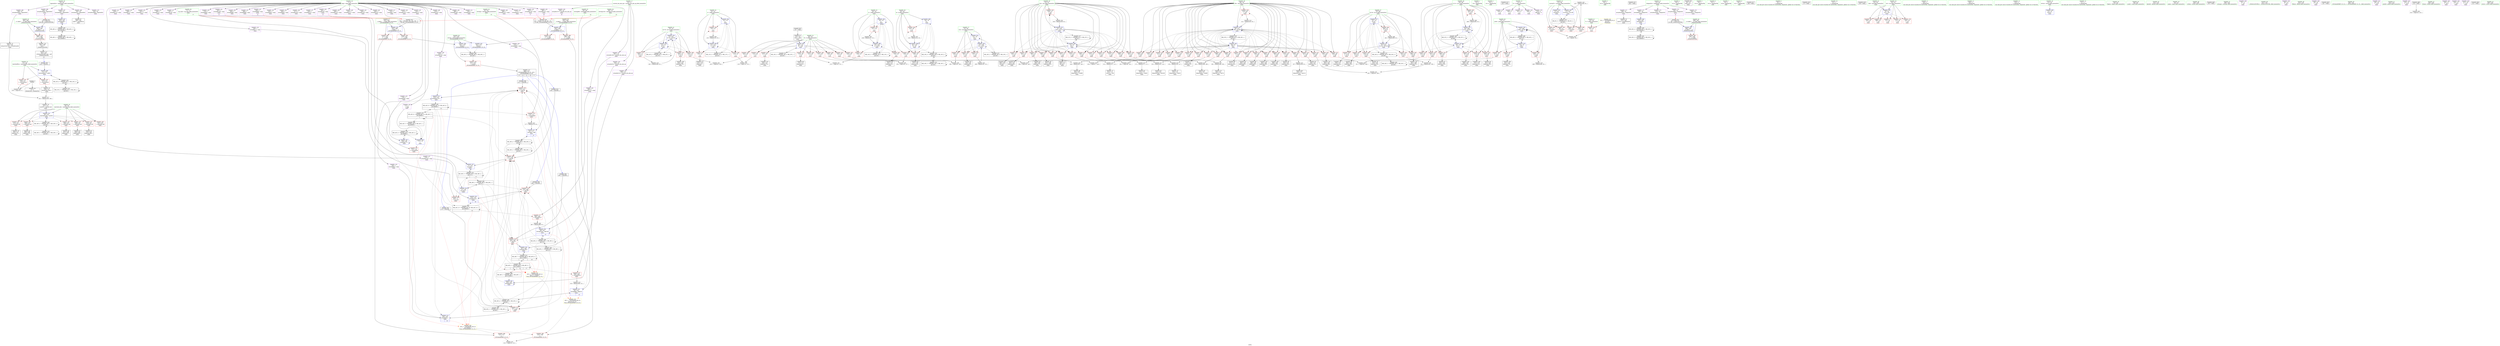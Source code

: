 digraph "SVFG" {
	label="SVFG";

	Node0x5623112dc460 [shape=record,color=grey,label="{NodeID: 0\nNullPtr}"];
	Node0x5623112dc460 -> Node0x562311467fe0[style=solid];
	Node0x5623112dc460 -> Node0x562311481f50[style=solid];
	Node0x5623114ce250 [shape=record,color=black,label="{NodeID: 609\n313 = PHI(498, )\n}"];
	Node0x5623114ce250 -> Node0x5623114760c0[style=solid];
	Node0x562311476190 [shape=record,color=red,label="{NodeID: 277\n366\<--365\n\<--arrayidx137\nmain\n}"];
	Node0x562311476190 -> Node0x5623114713e0[style=solid];
	Node0x562311469fc0 [shape=record,color=red,label="{NodeID: 194\n424\<--39\n\<--N\nmain\n}"];
	Node0x562311469fc0 -> Node0x562311481ad0[style=solid];
	Node0x5623114669d0 [shape=record,color=black,label="{NodeID: 111\n481\<--492\n_ZSt6strstrPcPKc_ret\<--call\n_ZSt6strstrPcPKc\n|{<s0>10}}"];
	Node0x5623114669d0:s0 -> Node0x5623114ce010[style=solid,color=blue];
	Node0x5623114654f0 [shape=record,color=green,label="{NodeID: 28\n49\<--50\ni38\<--i38_field_insensitive\nmain\n}"];
	Node0x5623114654f0 -> Node0x56231146ab20[style=solid];
	Node0x5623114654f0 -> Node0x56231146abf0[style=solid];
	Node0x5623114654f0 -> Node0x56231146acc0[style=solid];
	Node0x5623114654f0 -> Node0x56231146ad90[style=solid];
	Node0x5623114654f0 -> Node0x56231146ae60[style=solid];
	Node0x5623114654f0 -> Node0x56231146af30[style=solid];
	Node0x5623114654f0 -> Node0x56231146b000[style=solid];
	Node0x5623114654f0 -> Node0x56231146b0d0[style=solid];
	Node0x5623114654f0 -> Node0x56231146b1a0[style=solid];
	Node0x5623114654f0 -> Node0x56231146b270[style=solid];
	Node0x5623114654f0 -> Node0x56231146b340[style=solid];
	Node0x5623114654f0 -> Node0x56231146b410[style=solid];
	Node0x5623114654f0 -> Node0x56231146b4e0[style=solid];
	Node0x5623114654f0 -> Node0x56231146b5b0[style=solid];
	Node0x5623114654f0 -> Node0x56231146b680[style=solid];
	Node0x5623114654f0 -> Node0x56231146b750[style=solid];
	Node0x5623114654f0 -> Node0x56231146b820[style=solid];
	Node0x5623114654f0 -> Node0x56231146b8f0[style=solid];
	Node0x5623114654f0 -> Node0x56231146b9c0[style=solid];
	Node0x5623114654f0 -> Node0x56231146ba90[style=solid];
	Node0x5623114654f0 -> Node0x56231146bb60[style=solid];
	Node0x5623114654f0 -> Node0x56231146bc30[style=solid];
	Node0x5623114654f0 -> Node0x562311477850[style=solid];
	Node0x5623114654f0 -> Node0x5623114786f0[style=solid];
	Node0x56231149ae50 [shape=record,color=black,label="{NodeID: 471\nMR_10V_2 = PHI(MR_10V_3, MR_10V_1, )\npts\{40 \}\n}"];
	Node0x56231149ae50 -> Node0x562311476e90[style=dashed];
	Node0x562311477850 [shape=record,color=blue,label="{NodeID: 305\n49\<--91\ni38\<--\nmain\n}"];
	Node0x562311477850 -> Node0x56231146ab20[style=dashed];
	Node0x562311477850 -> Node0x56231146abf0[style=dashed];
	Node0x562311477850 -> Node0x56231146acc0[style=dashed];
	Node0x562311477850 -> Node0x56231146ad90[style=dashed];
	Node0x562311477850 -> Node0x56231146ae60[style=dashed];
	Node0x562311477850 -> Node0x56231146af30[style=dashed];
	Node0x562311477850 -> Node0x56231146b000[style=dashed];
	Node0x562311477850 -> Node0x56231146b0d0[style=dashed];
	Node0x562311477850 -> Node0x56231146b1a0[style=dashed];
	Node0x562311477850 -> Node0x56231146b270[style=dashed];
	Node0x562311477850 -> Node0x56231146b340[style=dashed];
	Node0x562311477850 -> Node0x56231146b410[style=dashed];
	Node0x562311477850 -> Node0x56231146b4e0[style=dashed];
	Node0x562311477850 -> Node0x56231146b5b0[style=dashed];
	Node0x562311477850 -> Node0x56231146b680[style=dashed];
	Node0x562311477850 -> Node0x56231146b750[style=dashed];
	Node0x562311477850 -> Node0x56231146b820[style=dashed];
	Node0x562311477850 -> Node0x56231146b8f0[style=dashed];
	Node0x562311477850 -> Node0x56231146b9c0[style=dashed];
	Node0x562311477850 -> Node0x56231146ba90[style=dashed];
	Node0x562311477850 -> Node0x56231146bb60[style=dashed];
	Node0x562311477850 -> Node0x56231146bc30[style=dashed];
	Node0x562311477850 -> Node0x5623114786f0[style=dashed];
	Node0x562311477850 -> Node0x56231149c750[style=dashed];
	Node0x56231146b680 [shape=record,color=red,label="{NodeID: 222\n344\<--49\n\<--i38\nmain\n}"];
	Node0x56231146b680 -> Node0x5623114823d0[style=solid];
	Node0x56231146d140 [shape=record,color=purple,label="{NodeID: 139\n349\<--7\narrayidx125\<--map\nmain\n}"];
	Node0x562311467d70 [shape=record,color=green,label="{NodeID: 56\n501\<--502\nretval\<--retval_field_insensitive\n_ZSt3minIiERKT_S2_S2_\n}"];
	Node0x562311467d70 -> Node0x562311476670[style=solid];
	Node0x562311467d70 -> Node0x5623114790b0[style=solid];
	Node0x562311467d70 -> Node0x562311479180[style=solid];
	Node0x56231147fe50 [shape=record,color=grey,label="{NodeID: 416\n441 = Binary(440, 91, )\n}"];
	Node0x56231147fe50 -> Node0x562311478b00[style=solid];
	Node0x562311478f10 [shape=record,color=blue,label="{NodeID: 333\n503\<--499\n__a.addr\<--__a\n_ZSt3minIiERKT_S2_S2_\n}"];
	Node0x562311478f10 -> Node0x562311476740[style=dashed];
	Node0x562311478f10 -> Node0x562311476810[style=dashed];
	Node0x562311474ba0 [shape=record,color=red,label="{NodeID: 250\n298\<--59\n\<--matched_idx\nmain\n}"];
	Node0x562311474ba0 -> Node0x5623114696d0[style=solid];
	Node0x56231146e800 [shape=record,color=purple,label="{NodeID: 167\n203\<--53\narrayidx49\<--inputedStr\nmain\n}"];
	Node0x56231146e800 -> Node0x5623114779f0[style=solid];
	Node0x562311469460 [shape=record,color=black,label="{NodeID: 84\n287\<--286\nidxprom87\<--\nmain\n}"];
	Node0x56231142e5b0 [shape=record,color=green,label="{NodeID: 1\n12\<--1\n.str\<--dummyObj\nGlob }"];
	Node0x5623114ce3c0 [shape=record,color=black,label="{NodeID: 610\n436 = PHI(498, )\n}"];
	Node0x5623114ce3c0 -> Node0x562311476400[style=solid];
	Node0x562311476260 [shape=record,color=red,label="{NodeID: 278\n370\<--369\n\<--call139\nmain\n}"];
	Node0x562311476260 -> Node0x5623114783b0[style=solid];
	Node0x56231146a090 [shape=record,color=red,label="{NodeID: 195\n427\<--39\n\<--N\nmain\n}"];
	Node0x56231146a090 -> Node0x562311466690[style=solid];
	Node0x562311466aa0 [shape=record,color=black,label="{NodeID: 112\n498\<--521\n_ZSt3minIiERKT_S2_S2__ret\<--\n_ZSt3minIiERKT_S2_S2_\n|{<s0>13|<s1>14|<s2>15|<s3>16|<s4>17}}"];
	Node0x562311466aa0:s0 -> Node0x5623114cda70[style=solid,color=blue];
	Node0x562311466aa0:s1 -> Node0x5623114ce250[style=solid,color=blue];
	Node0x562311466aa0:s2 -> Node0x5623114cdcd0[style=solid,color=blue];
	Node0x562311466aa0:s3 -> Node0x5623114cde00[style=solid,color=blue];
	Node0x562311466aa0:s4 -> Node0x5623114ce3c0[style=solid,color=blue];
	Node0x562311465580 [shape=record,color=green,label="{NodeID: 29\n51\<--52\nj42\<--j42_field_insensitive\nmain\n}"];
	Node0x562311465580 -> Node0x56231146bd00[style=solid];
	Node0x562311465580 -> Node0x562311473c70[style=solid];
	Node0x562311465580 -> Node0x562311473d00[style=solid];
	Node0x562311465580 -> Node0x562311473dd0[style=solid];
	Node0x562311465580 -> Node0x562311473ea0[style=solid];
	Node0x562311465580 -> Node0x562311473f70[style=solid];
	Node0x562311465580 -> Node0x562311474040[style=solid];
	Node0x562311465580 -> Node0x562311474110[style=solid];
	Node0x562311465580 -> Node0x5623114741e0[style=solid];
	Node0x562311465580 -> Node0x5623114742b0[style=solid];
	Node0x562311465580 -> Node0x562311474380[style=solid];
	Node0x562311465580 -> Node0x562311474450[style=solid];
	Node0x562311465580 -> Node0x562311474520[style=solid];
	Node0x562311465580 -> Node0x5623114745f0[style=solid];
	Node0x562311465580 -> Node0x562311477920[style=solid];
	Node0x562311465580 -> Node0x562311478070[style=solid];
	Node0x56231149b350 [shape=record,color=black,label="{NodeID: 472\nMR_12V_2 = PHI(MR_12V_4, MR_12V_1, )\npts\{42 \}\n}"];
	Node0x56231149b350 -> Node0x562311476f60[style=dashed];
	Node0x562311477920 [shape=record,color=blue,label="{NodeID: 306\n51\<--91\nj42\<--\nmain\n}"];
	Node0x562311477920 -> Node0x56231146bd00[style=dashed];
	Node0x562311477920 -> Node0x562311473c70[style=dashed];
	Node0x562311477920 -> Node0x562311473d00[style=dashed];
	Node0x562311477920 -> Node0x562311473dd0[style=dashed];
	Node0x562311477920 -> Node0x562311473ea0[style=dashed];
	Node0x562311477920 -> Node0x562311473f70[style=dashed];
	Node0x562311477920 -> Node0x562311474040[style=dashed];
	Node0x562311477920 -> Node0x562311474110[style=dashed];
	Node0x562311477920 -> Node0x5623114741e0[style=dashed];
	Node0x562311477920 -> Node0x5623114742b0[style=dashed];
	Node0x562311477920 -> Node0x562311474380[style=dashed];
	Node0x562311477920 -> Node0x562311474450[style=dashed];
	Node0x562311477920 -> Node0x562311474520[style=dashed];
	Node0x562311477920 -> Node0x5623114745f0[style=dashed];
	Node0x562311477920 -> Node0x562311477920[style=dashed];
	Node0x562311477920 -> Node0x562311478070[style=dashed];
	Node0x562311477920 -> Node0x56231149cc50[style=dashed];
	Node0x56231146b750 [shape=record,color=red,label="{NodeID: 223\n347\<--49\n\<--i38\nmain\n}"];
	Node0x56231146b750 -> Node0x562311469bb0[style=solid];
	Node0x56231146d210 [shape=record,color=purple,label="{NodeID: 140\n352\<--7\narrayidx127\<--map\nmain\n}"];
	Node0x562311467e40 [shape=record,color=green,label="{NodeID: 57\n503\<--504\n__a.addr\<--__a.addr_field_insensitive\n_ZSt3minIiERKT_S2_S2_\n}"];
	Node0x562311467e40 -> Node0x562311476740[style=solid];
	Node0x562311467e40 -> Node0x562311476810[style=solid];
	Node0x562311467e40 -> Node0x562311478f10[style=solid];
	Node0x56231147ffd0 [shape=record,color=grey,label="{NodeID: 417\n241 = Binary(239, 240, )\n}"];
	Node0x56231147ffd0 -> Node0x562311468de0[style=solid];
	Node0x562311478fe0 [shape=record,color=blue,label="{NodeID: 334\n505\<--500\n__b.addr\<--__b\n_ZSt3minIiERKT_S2_S2_\n}"];
	Node0x562311478fe0 -> Node0x5623114768e0[style=dashed];
	Node0x562311478fe0 -> Node0x5623114769b0[style=dashed];
	Node0x562311474c70 [shape=record,color=red,label="{NodeID: 251\n318\<--59\n\<--matched_idx\nmain\n}"];
	Node0x562311474c70 -> Node0x562311469a10[style=solid];
	Node0x56231146e8d0 [shape=record,color=purple,label="{NodeID: 168\n228\<--53\narraydecay59\<--inputedStr\nmain\n|{<s0>10}}"];
	Node0x56231146e8d0:s0 -> Node0x5623114ce6a0[style=solid,color=red];
	Node0x562311469530 [shape=record,color=black,label="{NodeID: 85\n292\<--291\nidxprom90\<--sub89\nmain\n}"];
	Node0x56231142e640 [shape=record,color=green,label="{NodeID: 2\n14\<--1\n.str.1\<--dummyObj\nGlob }"];
	Node0x5623114ce500 [shape=record,color=black,label="{NodeID: 611\n452 = PHI()\n}"];
	Node0x562311476330 [shape=record,color=red,label="{NodeID: 279\n394\<--393\n\<--call154\nmain\n}"];
	Node0x562311476330 -> Node0x562311478480[style=solid];
	Node0x56231146a160 [shape=record,color=red,label="{NodeID: 196\n114\<--41\n\<--i\nmain\n}"];
	Node0x56231146a160 -> Node0x562311481350[style=solid];
	Node0x562311466b70 [shape=record,color=purple,label="{NodeID: 113\n104\<--4\n\<--S\nmain\n}"];
	Node0x562311465650 [shape=record,color=green,label="{NodeID: 30\n53\<--54\ninputedStr\<--inputedStr_field_insensitive\nmain\n}"];
	Node0x562311465650 -> Node0x56231146e730[style=solid];
	Node0x562311465650 -> Node0x56231146e800[style=solid];
	Node0x562311465650 -> Node0x56231146e8d0[style=solid];
	Node0x562311465650 -> Node0x56231146e9a0[style=solid];
	Node0x562311465650 -> Node0x56231146ea70[style=solid];
	Node0x56231149b850 [shape=record,color=black,label="{NodeID: 473\nMR_14V_2 = PHI(MR_14V_3, MR_14V_1, )\npts\{44 \}\n}"];
	Node0x56231149b850 -> Node0x562311477030[style=dashed];
	Node0x56231149b850 -> Node0x56231149b850[style=dashed];
	Node0x5623114779f0 [shape=record,color=blue,label="{NodeID: 307\n203\<--205\narrayidx49\<--\nmain\n}"];
	Node0x5623114779f0 -> Node0x562311498650[style=dashed];
	Node0x56231146b820 [shape=record,color=red,label="{NodeID: 224\n356\<--49\n\<--i38\nmain\n}"];
	Node0x56231146b820 -> Node0x5623114719e0[style=solid];
	Node0x56231146d2e0 [shape=record,color=purple,label="{NodeID: 141\n355\<--7\narrayidx129\<--map\nmain\n|{<s0>15}}"];
	Node0x56231146d2e0:s0 -> Node0x5623114cea60[style=solid,color=red];
	Node0x562311467f10 [shape=record,color=green,label="{NodeID: 58\n505\<--506\n__b.addr\<--__b.addr_field_insensitive\n_ZSt3minIiERKT_S2_S2_\n}"];
	Node0x562311467f10 -> Node0x5623114768e0[style=solid];
	Node0x562311467f10 -> Node0x5623114769b0[style=solid];
	Node0x562311467f10 -> Node0x562311478fe0[style=solid];
	Node0x562311480150 [shape=record,color=grey,label="{NodeID: 418\n457 = Binary(456, 91, )\n}"];
	Node0x562311480150 -> Node0x562311478ca0[style=solid];
	Node0x5623114790b0 [shape=record,color=blue,label="{NodeID: 335\n501\<--515\nretval\<--\n_ZSt3minIiERKT_S2_S2_\n}"];
	Node0x5623114790b0 -> Node0x562311499050[style=dashed];
	Node0x562311474d40 [shape=record,color=red,label="{NodeID: 252\n335\<--65\n\<--j115\nmain\n}"];
	Node0x562311474d40 -> Node0x562311482250[style=solid];
	Node0x56231146e9a0 [shape=record,color=purple,label="{NodeID: 169\n238\<--53\narraydecay64\<--inputedStr\nmain\n}"];
	Node0x56231146e9a0 -> Node0x562311468d10[style=solid];
	Node0x562311469600 [shape=record,color=black,label="{NodeID: 86\n296\<--295\nidxprom92\<--\nmain\n}"];
	Node0x56231142f4a0 [shape=record,color=green,label="{NodeID: 3\n16\<--1\n.str.2\<--dummyObj\nGlob }"];
	Node0x5623114ce5d0 [shape=record,color=black,label="{NodeID: 612\n461 = PHI()\n}"];
	Node0x562311476400 [shape=record,color=red,label="{NodeID: 280\n437\<--436\n\<--call180\nmain\n}"];
	Node0x562311476400 -> Node0x562311478a30[style=solid];
	Node0x56231146a230 [shape=record,color=red,label="{NodeID: 197\n130\<--41\n\<--i\nmain\n}"];
	Node0x56231146a230 -> Node0x562311468280[style=solid];
	Node0x562311466c40 [shape=record,color=purple,label="{NodeID: 114\n106\<--4\n\<--S\nmain\n}"];
	Node0x562311465720 [shape=record,color=green,label="{NodeID: 31\n55\<--56\ntoInputStr\<--toInputStr_field_insensitive\nmain\n}"];
	Node0x562311465720 -> Node0x56231146eb40[style=solid];
	Node0x562311465720 -> Node0x56231146ec10[style=solid];
	Node0x562311465720 -> Node0x56231146ece0[style=solid];
	Node0x562311465720 -> Node0x56231146edb0[style=solid];
	Node0x562311465720 -> Node0x56231146ee80[style=solid];
	Node0x56231149bd50 [shape=record,color=black,label="{NodeID: 474\nMR_16V_2 = PHI(MR_16V_3, MR_16V_1, )\npts\{46 \}\n}"];
	Node0x56231149bd50 -> Node0x56231149bd50[style=dashed];
	Node0x56231149bd50 -> Node0x5623114aa160[style=dashed];
	Node0x562311477ac0 [shape=record,color=blue,label="{NodeID: 308\n220\<--205\narrayidx55\<--\nmain\n}"];
	Node0x562311477ac0 -> Node0x562311498b50[style=dashed];
	Node0x56231146b8f0 [shape=record,color=red,label="{NodeID: 225\n371\<--49\n\<--i38\nmain\n}"];
	Node0x56231146b8f0 -> Node0x562311467030[style=solid];
	Node0x56231146d3b0 [shape=record,color=purple,label="{NodeID: 142\n359\<--7\narrayidx133\<--map\nmain\n}"];
	Node0x562311467fe0 [shape=record,color=black,label="{NodeID: 59\n2\<--3\ndummyVal\<--dummyVal\n}"];
	Node0x5623114802d0 [shape=record,color=grey,label="{NodeID: 419\n446 = Binary(445, 91, )\n}"];
	Node0x5623114802d0 -> Node0x562311478bd0[style=solid];
	Node0x562311479180 [shape=record,color=blue,label="{NodeID: 336\n501\<--518\nretval\<--\n_ZSt3minIiERKT_S2_S2_\n}"];
	Node0x562311479180 -> Node0x562311499050[style=dashed];
	Node0x562311474e10 [shape=record,color=red,label="{NodeID: 253\n341\<--65\n\<--j115\nmain\n}"];
	Node0x562311474e10 -> Node0x562311480d50[style=solid];
	Node0x56231146ea70 [shape=record,color=purple,label="{NodeID: 170\n245\<--53\narraydecay66\<--inputedStr\nmain\n}"];
	Node0x5623114696d0 [shape=record,color=black,label="{NodeID: 87\n299\<--298\nidxprom94\<--\nmain\n}"];
	Node0x56231142f530 [shape=record,color=green,label="{NodeID: 4\n18\<--1\n.str.3\<--dummyObj\nGlob }"];
	Node0x5623114ce6a0 [shape=record,color=black,label="{NodeID: 613\n482 = PHI(228, )\n0th arg _ZSt6strstrPcPKc }"];
	Node0x5623114ce6a0 -> Node0x562311478d70[style=solid];
	Node0x5623114764d0 [shape=record,color=red,label="{NodeID: 281\n490\<--484\n\<--__s1.addr\n_ZSt6strstrPcPKc\n}"];
	Node0x5623114764d0 -> Node0x562311466900[style=solid];
	Node0x56231146a300 [shape=record,color=red,label="{NodeID: 198\n152\<--41\n\<--i\nmain\n}"];
	Node0x56231146a300 -> Node0x5623114710e0[style=solid];
	Node0x56231146be40 [shape=record,color=purple,label="{NodeID: 115\n197\<--4\n\<--S\nmain\n}"];
	Node0x5623114657f0 [shape=record,color=green,label="{NodeID: 32\n57\<--58\nmatchedPos\<--matchedPos_field_insensitive\nmain\n}"];
	Node0x5623114657f0 -> Node0x5623114746c0[style=solid];
	Node0x5623114657f0 -> Node0x562311474790[style=solid];
	Node0x5623114657f0 -> Node0x562311477b90[style=solid];
	Node0x56231149c250 [shape=record,color=black,label="{NodeID: 475\nMR_18V_2 = PHI(MR_18V_4, MR_18V_1, )\npts\{48 \}\n}"];
	Node0x56231149c250 -> Node0x562311477510[style=dashed];
	Node0x562311477b90 [shape=record,color=blue,label="{NodeID: 309\n57\<--230\nmatchedPos\<--call61\nmain\n}"];
	Node0x562311477b90 -> Node0x5623114746c0[style=dashed];
	Node0x562311477b90 -> Node0x562311474790[style=dashed];
	Node0x562311477b90 -> Node0x562311496d50[style=dashed];
	Node0x56231146b9c0 [shape=record,color=red,label="{NodeID: 226\n381\<--49\n\<--i38\nmain\n}"];
	Node0x56231146b9c0 -> Node0x5623114672a0[style=solid];
	Node0x56231146d480 [shape=record,color=purple,label="{NodeID: 143\n362\<--7\narrayidx135\<--map\nmain\n}"];
	Node0x5623114680e0 [shape=record,color=black,label="{NodeID: 60\n30\<--78\nmain_ret\<--\nmain\n}"];
	Node0x562311480450 [shape=record,color=grey,label="{NodeID: 420\n303 = Binary(301, 302, )\n}"];
	Node0x562311480450 -> Node0x5623114697a0[style=solid];
	Node0x562311474ee0 [shape=record,color=red,label="{NodeID: 254\n350\<--65\n\<--j115\nmain\n}"];
	Node0x562311474ee0 -> Node0x562311469c80[style=solid];
	Node0x56231146eb40 [shape=record,color=purple,label="{NodeID: 171\n206\<--55\narraydecay50\<--toInputStr\nmain\n}"];
	Node0x56231146eb40 -> Node0x562311468900[style=solid];
	Node0x5623114697a0 [shape=record,color=black,label="{NodeID: 88\n304\<--303\nidxprom97\<--sub96\nmain\n}"];
	Node0x562311433380 [shape=record,color=green,label="{NodeID: 5\n20\<--1\n.str.4\<--dummyObj\nGlob }"];
	Node0x5623114ce920 [shape=record,color=black,label="{NodeID: 614\n483 = PHI(229, )\n1st arg _ZSt6strstrPcPKc }"];
	Node0x5623114ce920 -> Node0x562311478e40[style=solid];
	Node0x5623114765a0 [shape=record,color=red,label="{NodeID: 282\n491\<--486\n\<--__s2.addr\n_ZSt6strstrPcPKc\n}"];
	Node0x56231146a3d0 [shape=record,color=red,label="{NodeID: 199\n120\<--43\n\<--j\nmain\n}"];
	Node0x56231146a3d0 -> Node0x5623114814d0[style=solid];
	Node0x56231146bed0 [shape=record,color=purple,label="{NodeID: 116\n209\<--4\n\<--S\nmain\n}"];
	Node0x5623114658c0 [shape=record,color=green,label="{NodeID: 33\n59\<--60\nmatched_idx\<--matched_idx_field_insensitive\nmain\n}"];
	Node0x5623114658c0 -> Node0x562311474860[style=solid];
	Node0x5623114658c0 -> Node0x562311474930[style=solid];
	Node0x5623114658c0 -> Node0x562311474a00[style=solid];
	Node0x5623114658c0 -> Node0x562311474ad0[style=solid];
	Node0x5623114658c0 -> Node0x562311474ba0[style=solid];
	Node0x5623114658c0 -> Node0x562311474c70[style=solid];
	Node0x5623114658c0 -> Node0x562311477c60[style=solid];
	Node0x56231149c750 [shape=record,color=black,label="{NodeID: 476\nMR_20V_2 = PHI(MR_20V_4, MR_20V_1, )\npts\{50 \}\n}"];
	Node0x56231149c750 -> Node0x562311477850[style=dashed];
	Node0x562311477c60 [shape=record,color=blue,label="{NodeID: 310\n59\<--242\nmatched_idx\<--conv65\nmain\n}"];
	Node0x562311477c60 -> Node0x562311474860[style=dashed];
	Node0x562311477c60 -> Node0x562311474930[style=dashed];
	Node0x562311477c60 -> Node0x562311474a00[style=dashed];
	Node0x562311477c60 -> Node0x562311474ad0[style=dashed];
	Node0x562311477c60 -> Node0x562311474ba0[style=dashed];
	Node0x562311477c60 -> Node0x562311474c70[style=dashed];
	Node0x562311477c60 -> Node0x562311497250[style=dashed];
	Node0x56231146ba90 [shape=record,color=red,label="{NodeID: 227\n384\<--49\n\<--i38\nmain\n}"];
	Node0x56231146ba90 -> Node0x562311467370[style=solid];
	Node0x56231146d550 [shape=record,color=purple,label="{NodeID: 144\n365\<--7\narrayidx137\<--map\nmain\n}"];
	Node0x56231146d550 -> Node0x562311476190[style=solid];
	Node0x5623114681b0 [shape=record,color=black,label="{NodeID: 61\n110\<--107\nconv\<--call4\nmain\n}"];
	Node0x5623114681b0 -> Node0x562311476e90[style=solid];
	Node0x5623114805d0 [shape=record,color=grey,label="{NodeID: 421\n291 = Binary(289, 290, )\n}"];
	Node0x5623114805d0 -> Node0x562311469530[style=solid];
	Node0x562311474fb0 [shape=record,color=red,label="{NodeID: 255\n360\<--65\n\<--j115\nmain\n}"];
	Node0x562311474fb0 -> Node0x562311466e90[style=solid];
	Node0x56231146ec10 [shape=record,color=purple,label="{NodeID: 172\n220\<--55\narrayidx55\<--toInputStr\nmain\n}"];
	Node0x56231146ec10 -> Node0x562311477ac0[style=solid];
	Node0x562311469870 [shape=record,color=black,label="{NodeID: 89\n307\<--306\nidxprom100\<--\nmain\n}"];
	Node0x562311433440 [shape=record,color=green,label="{NodeID: 6\n22\<--1\n.str.5\<--dummyObj\nGlob }"];
	Node0x5623114cea60 [shape=record,color=black,label="{NodeID: 615\n499 = PHI(264, 305, 355, 383, 71, )\n0th arg _ZSt3minIiERKT_S2_S2_ }"];
	Node0x5623114cea60 -> Node0x562311478f10[style=solid];
	Node0x562311476670 [shape=record,color=red,label="{NodeID: 283\n521\<--501\n\<--retval\n_ZSt3minIiERKT_S2_S2_\n}"];
	Node0x562311476670 -> Node0x562311466aa0[style=solid];
	Node0x56231146a4a0 [shape=record,color=red,label="{NodeID: 200\n133\<--43\n\<--j\nmain\n}"];
	Node0x56231146a4a0 -> Node0x562311468350[style=solid];
	Node0x56231146bf60 [shape=record,color=purple,label="{NodeID: 117\n132\<--7\narrayidx\<--map\nmain\n}"];
	Node0x562311465990 [shape=record,color=green,label="{NodeID: 34\n61\<--62\nref.tmp\<--ref.tmp_field_insensitive\nmain\n|{|<s1>13}}"];
	Node0x562311465990 -> Node0x562311477d30[style=solid];
	Node0x562311465990:s1 -> Node0x5623114ceee0[style=solid,color=red];
	Node0x56231149cc50 [shape=record,color=black,label="{NodeID: 477\nMR_22V_2 = PHI(MR_22V_3, MR_22V_1, )\npts\{52 \}\n}"];
	Node0x56231149cc50 -> Node0x562311477920[style=dashed];
	Node0x56231149cc50 -> Node0x56231149cc50[style=dashed];
	Node0x562311477d30 [shape=record,color=blue,label="{NodeID: 311\n61\<--277\nref.tmp\<--add\nmain\n|{|<s3>13}}"];
	Node0x562311477d30 -> Node0x562311475f20[style=dashed];
	Node0x562311477d30 -> Node0x5623114760c0[style=dashed];
	Node0x562311477d30 -> Node0x562311497750[style=dashed];
	Node0x562311477d30:s3 -> Node0x5623114ad230[style=dashed,color=red];
	Node0x56231146bb60 [shape=record,color=red,label="{NodeID: 228\n395\<--49\n\<--i38\nmain\n}"];
	Node0x56231146bb60 -> Node0x5623114665c0[style=solid];
	Node0x56231146d620 [shape=record,color=purple,label="{NodeID: 145\n373\<--7\narrayidx141\<--map\nmain\n}"];
	Node0x562311468280 [shape=record,color=black,label="{NodeID: 62\n131\<--130\nidxprom\<--\nmain\n}"];
	Node0x562311480750 [shape=record,color=grey,label="{NodeID: 422\n277 = Binary(276, 91, )\n}"];
	Node0x562311480750 -> Node0x562311477d30[style=solid];
	Node0x562311475080 [shape=record,color=red,label="{NodeID: 256\n374\<--65\n\<--j115\nmain\n}"];
	Node0x562311475080 -> Node0x562311467100[style=solid];
	Node0x56231146ece0 [shape=record,color=purple,label="{NodeID: 173\n222\<--55\narraydecay56\<--toInputStr\nmain\n}"];
	Node0x562311469940 [shape=record,color=black,label="{NodeID: 90\n316\<--315\nidxprom104\<--\nmain\n}"];
	Node0x562311433500 [shape=record,color=green,label="{NodeID: 7\n24\<--1\n.str.6\<--dummyObj\nGlob }"];
	Node0x5623114ceee0 [shape=record,color=black,label="{NodeID: 616\n500 = PHI(61, 63, 69, 392, 435, )\n1st arg _ZSt3minIiERKT_S2_S2_ }"];
	Node0x5623114ceee0 -> Node0x562311478fe0[style=solid];
	Node0x562311476740 [shape=record,color=red,label="{NodeID: 284\n511\<--503\n\<--__a.addr\n_ZSt3minIiERKT_S2_S2_\n}"];
	Node0x562311476740 -> Node0x562311476b50[style=solid];
	Node0x56231146a570 [shape=record,color=red,label="{NodeID: 201\n147\<--43\n\<--j\nmain\n}"];
	Node0x56231146a570 -> Node0x562311471260[style=solid];
	Node0x56231146c030 [shape=record,color=purple,label="{NodeID: 118\n135\<--7\narrayidx15\<--map\nmain\n}"];
	Node0x562311465a60 [shape=record,color=green,label="{NodeID: 35\n63\<--64\nref.tmp99\<--ref.tmp99_field_insensitive\nmain\n|{|<s1>14}}"];
	Node0x562311465a60 -> Node0x562311477ed0[style=solid];
	Node0x562311465a60:s1 -> Node0x5623114ceee0[style=solid,color=red];
	Node0x56231149d150 [shape=record,color=black,label="{NodeID: 478\nMR_24V_2 = PHI(MR_24V_3, MR_24V_1, )\npts\{58 \}\n}"];
	Node0x56231149d150 -> Node0x562311496d50[style=dashed];
	Node0x56231149d150 -> Node0x56231149d150[style=dashed];
	Node0x562311477e00 [shape=record,color=blue,label="{NodeID: 312\n293\<--282\narrayidx91\<--\nmain\n|{|<s2>14}}"];
	Node0x562311477e00 -> Node0x5623114760c0[style=dashed];
	Node0x562311477e00 -> Node0x562311477fa0[style=dashed];
	Node0x562311477e00:s2 -> Node0x5623114ad040[style=dashed,color=red];
	Node0x56231146bc30 [shape=record,color=red,label="{NodeID: 229\n410\<--49\n\<--i38\nmain\n}"];
	Node0x56231146bc30 -> Node0x56231147fb50[style=solid];
	Node0x56231146d6f0 [shape=record,color=purple,label="{NodeID: 146\n376\<--7\narrayidx143\<--map\nmain\n}"];
	Node0x562311468350 [shape=record,color=black,label="{NodeID: 63\n134\<--133\nidxprom14\<--\nmain\n}"];
	Node0x5623114808d0 [shape=record,color=grey,label="{NodeID: 423\n218 = Binary(216, 217, )\n}"];
	Node0x5623114808d0 -> Node0x562311468b70[style=solid];
	Node0x562311475150 [shape=record,color=red,label="{NodeID: 257\n387\<--65\n\<--j115\nmain\n}"];
	Node0x562311475150 -> Node0x562311467440[style=solid];
	Node0x56231146edb0 [shape=record,color=purple,label="{NodeID: 174\n229\<--55\narraydecay60\<--toInputStr\nmain\n|{<s0>10}}"];
	Node0x56231146edb0:s0 -> Node0x5623114ce920[style=solid,color=red];
	Node0x562311469a10 [shape=record,color=black,label="{NodeID: 91\n319\<--318\nidxprom106\<--\nmain\n}"];
	Node0x5623114335c0 [shape=record,color=green,label="{NodeID: 8\n26\<--1\n.str.7\<--dummyObj\nGlob }"];
	Node0x5623114cf6c0 [shape=record,color=black,label="{NodeID: 617\n249 = PHI()\n}"];
	Node0x562311476810 [shape=record,color=red,label="{NodeID: 285\n518\<--503\n\<--__a.addr\n_ZSt3minIiERKT_S2_S2_\n}"];
	Node0x562311476810 -> Node0x562311479180[style=solid];
	Node0x56231146a640 [shape=record,color=red,label="{NodeID: 202\n126\<--45\n\<--k\nmain\n}"];
	Node0x56231146a640 -> Node0x5623114811d0[style=solid];
	Node0x56231146c100 [shape=record,color=purple,label="{NodeID: 119\n138\<--7\narrayidx17\<--map\nmain\n}"];
	Node0x56231146c100 -> Node0x5623114771d0[style=solid];
	Node0x562311465b30 [shape=record,color=green,label="{NodeID: 36\n65\<--66\nj115\<--j115_field_insensitive\nmain\n}"];
	Node0x562311465b30 -> Node0x562311474d40[style=solid];
	Node0x562311465b30 -> Node0x562311474e10[style=solid];
	Node0x562311465b30 -> Node0x562311474ee0[style=solid];
	Node0x562311465b30 -> Node0x562311474fb0[style=solid];
	Node0x562311465b30 -> Node0x562311475080[style=solid];
	Node0x562311465b30 -> Node0x562311475150[style=solid];
	Node0x562311465b30 -> Node0x562311475220[style=solid];
	Node0x562311465b30 -> Node0x562311478140[style=solid];
	Node0x562311465b30 -> Node0x562311478620[style=solid];
	Node0x56231149d650 [shape=record,color=black,label="{NodeID: 479\nMR_26V_2 = PHI(MR_26V_3, MR_26V_1, )\npts\{60 \}\n}"];
	Node0x56231149d650 -> Node0x562311497250[style=dashed];
	Node0x56231149d650 -> Node0x56231149d650[style=dashed];
	Node0x562311477ed0 [shape=record,color=blue,label="{NodeID: 313\n63\<--310\nref.tmp99\<--add102\nmain\n|{|<s2>14}}"];
	Node0x562311477ed0 -> Node0x5623114760c0[style=dashed];
	Node0x562311477ed0 -> Node0x562311497c50[style=dashed];
	Node0x562311477ed0:s2 -> Node0x5623114ad230[style=dashed,color=red];
	Node0x56231146bd00 [shape=record,color=red,label="{NodeID: 230\n190\<--51\n\<--j42\nmain\n}"];
	Node0x56231146bd00 -> Node0x562311481050[style=solid];
	Node0x56231146d7c0 [shape=record,color=purple,label="{NodeID: 147\n379\<--7\narrayidx145\<--map\nmain\n}"];
	Node0x56231146d7c0 -> Node0x5623114783b0[style=solid];
	Node0x562311468420 [shape=record,color=black,label="{NodeID: 64\n137\<--136\nidxprom16\<--\nmain\n}"];
	Node0x5623114a6a60 [shape=record,color=black,label="{NodeID: 507\nMR_34V_4 = PHI(MR_34V_6, MR_34V_3, )\npts\{68 \}\n}"];
	Node0x5623114a6a60 -> Node0x562311478210[style=dashed];
	Node0x5623114a6a60 -> Node0x56231149ea50[style=dashed];
	Node0x5623114a6a60 -> Node0x5623114a6a60[style=dashed];
	Node0x562311480a50 [shape=record,color=grey,label="{NodeID: 424\n330 = Binary(329, 91, )\n}"];
	Node0x562311480a50 -> Node0x562311478070[style=solid];
	Node0x562311475220 [shape=record,color=red,label="{NodeID: 258\n405\<--65\n\<--j115\nmain\n}"];
	Node0x562311475220 -> Node0x562311471860[style=solid];
	Node0x56231146ee80 [shape=record,color=purple,label="{NodeID: 175\n246\<--55\narraydecay67\<--toInputStr\nmain\n}"];
	Node0x562311469ae0 [shape=record,color=black,label="{NodeID: 92\n324\<--323\nidxprom109\<--sub108\nmain\n}"];
	Node0x5623114336c0 [shape=record,color=green,label="{NodeID: 9\n78\<--1\n\<--dummyObj\nCan only get source location for instruction, argument, global var or function.}"];
	Node0x5623114cf7c0 [shape=record,color=black,label="{NodeID: 618\n87 = PHI()\n}"];
	Node0x5623114768e0 [shape=record,color=red,label="{NodeID: 286\n509\<--505\n\<--__b.addr\n_ZSt3minIiERKT_S2_S2_\n}"];
	Node0x5623114768e0 -> Node0x562311476a80[style=solid];
	Node0x56231146a710 [shape=record,color=red,label="{NodeID: 203\n136\<--45\n\<--k\nmain\n}"];
	Node0x56231146a710 -> Node0x562311468420[style=solid];
	Node0x56231146c1d0 [shape=record,color=purple,label="{NodeID: 120\n171\<--7\n\<--map\nmain\n}"];
	Node0x56231146c1d0 -> Node0x562311477780[style=solid];
	Node0x562311465c00 [shape=record,color=green,label="{NodeID: 37\n67\<--68\nk119\<--k119_field_insensitive\nmain\n}"];
	Node0x562311465c00 -> Node0x5623114752f0[style=solid];
	Node0x562311465c00 -> Node0x5623114753c0[style=solid];
	Node0x562311465c00 -> Node0x562311475490[style=solid];
	Node0x562311465c00 -> Node0x562311475560[style=solid];
	Node0x562311465c00 -> Node0x562311475630[style=solid];
	Node0x562311465c00 -> Node0x562311475700[style=solid];
	Node0x562311465c00 -> Node0x562311478210[style=solid];
	Node0x562311465c00 -> Node0x562311478550[style=solid];
	Node0x56231149db50 [shape=record,color=black,label="{NodeID: 480\nMR_28V_2 = PHI(MR_28V_3, MR_28V_1, )\npts\{62 \}\n}"];
	Node0x56231149db50 -> Node0x562311476400[style=dashed];
	Node0x56231149db50 -> Node0x562311497750[style=dashed];
	Node0x56231149db50 -> Node0x56231149db50[style=dashed];
	Node0x562311477fa0 [shape=record,color=blue,label="{NodeID: 314\n325\<--314\narrayidx110\<--\nmain\n}"];
	Node0x562311477fa0 -> Node0x562311498150[style=dashed];
	Node0x562311473c70 [shape=record,color=red,label="{NodeID: 231\n195\<--51\n\<--j42\nmain\n}"];
	Node0x562311473c70 -> Node0x562311468760[style=solid];
	Node0x56231146d890 [shape=record,color=purple,label="{NodeID: 148\n386\<--7\narrayidx149\<--map\nmain\n}"];
	Node0x5623114684f0 [shape=record,color=black,label="{NodeID: 65\n163\<--162\nidxprom28\<--\nmain\n}"];
	Node0x5623114a6f60 [shape=record,color=black,label="{NodeID: 508\nMR_36V_4 = PHI(MR_36V_5, MR_36V_3, )\npts\{70 \}\n}"];
	Node0x5623114a6f60 -> Node0x562311475f20[style=dashed];
	Node0x5623114a6f60 -> Node0x5623114760c0[style=dashed];
	Node0x5623114a6f60 -> Node0x562311476400[style=dashed];
	Node0x5623114a6f60 -> Node0x5623114782e0[style=dashed];
	Node0x5623114a6f60 -> Node0x56231149ef50[style=dashed];
	Node0x5623114a6f60 -> Node0x5623114a6f60[style=dashed];
	Node0x562311480bd0 [shape=record,color=grey,label="{NodeID: 425\n168 = Binary(167, 91, )\n}"];
	Node0x562311480bd0 -> Node0x5623114776b0[style=solid];
	Node0x5623114752f0 [shape=record,color=red,label="{NodeID: 259\n342\<--67\n\<--k119\nmain\n}"];
	Node0x5623114752f0 -> Node0x562311480d50[style=solid];
	Node0x56231146ef50 [shape=record,color=purple,label="{NodeID: 176\n210\<--4\nadd.ptr\<--S\nmain\n}"];
	Node0x562311469bb0 [shape=record,color=black,label="{NodeID: 93\n348\<--347\nidxprom124\<--\nmain\n}"];
	Node0x5623114337c0 [shape=record,color=green,label="{NodeID: 10\n91\<--1\n\<--dummyObj\nCan only get source location for instruction, argument, global var or function.}"];
	Node0x5623114cf8c0 [shape=record,color=black,label="{NodeID: 619\n100 = PHI()\n}"];
	Node0x562311495450 [shape=record,color=black,label="{NodeID: 453\nMR_44V_8 = PHI(MR_44V_14, MR_44V_7, )\npts\{90000 \}\n|{|<s3>17}}"];
	Node0x562311495450 -> Node0x562311476400[style=dashed];
	Node0x562311495450 -> Node0x562311498150[style=dashed];
	Node0x562311495450 -> Node0x5623114a0350[style=dashed];
	Node0x562311495450:s3 -> Node0x5623114ad040[style=dashed,color=red];
	Node0x5623114769b0 [shape=record,color=red,label="{NodeID: 287\n515\<--505\n\<--__b.addr\n_ZSt3minIiERKT_S2_S2_\n}"];
	Node0x5623114769b0 -> Node0x5623114790b0[style=solid];
	Node0x56231146a7e0 [shape=record,color=red,label="{NodeID: 204\n142\<--45\n\<--k\nmain\n}"];
	Node0x56231146a7e0 -> Node0x562311471560[style=solid];
	Node0x56231146c2a0 [shape=record,color=purple,label="{NodeID: 121\n176\<--7\narrayidx34\<--map\nmain\n}"];
	Node0x562311465cd0 [shape=record,color=green,label="{NodeID: 38\n69\<--70\nref.tmp130\<--ref.tmp130_field_insensitive\nmain\n|{|<s1>15}}"];
	Node0x562311465cd0 -> Node0x5623114782e0[style=solid];
	Node0x562311465cd0:s1 -> Node0x5623114ceee0[style=solid,color=red];
	Node0x56231149e050 [shape=record,color=black,label="{NodeID: 481\nMR_30V_2 = PHI(MR_30V_3, MR_30V_1, )\npts\{64 \}\n}"];
	Node0x56231149e050 -> Node0x562311476400[style=dashed];
	Node0x56231149e050 -> Node0x562311497c50[style=dashed];
	Node0x56231149e050 -> Node0x56231149e050[style=dashed];
	Node0x562311478070 [shape=record,color=blue,label="{NodeID: 315\n51\<--330\nj42\<--inc113\nmain\n}"];
	Node0x562311478070 -> Node0x56231146bd00[style=dashed];
	Node0x562311478070 -> Node0x562311473c70[style=dashed];
	Node0x562311478070 -> Node0x562311473d00[style=dashed];
	Node0x562311478070 -> Node0x562311473dd0[style=dashed];
	Node0x562311478070 -> Node0x562311473ea0[style=dashed];
	Node0x562311478070 -> Node0x562311473f70[style=dashed];
	Node0x562311478070 -> Node0x562311474040[style=dashed];
	Node0x562311478070 -> Node0x562311474110[style=dashed];
	Node0x562311478070 -> Node0x5623114741e0[style=dashed];
	Node0x562311478070 -> Node0x5623114742b0[style=dashed];
	Node0x562311478070 -> Node0x562311474380[style=dashed];
	Node0x562311478070 -> Node0x562311474450[style=dashed];
	Node0x562311478070 -> Node0x562311474520[style=dashed];
	Node0x562311478070 -> Node0x5623114745f0[style=dashed];
	Node0x562311478070 -> Node0x562311477920[style=dashed];
	Node0x562311478070 -> Node0x562311478070[style=dashed];
	Node0x562311478070 -> Node0x56231149cc50[style=dashed];
	Node0x562311473d00 [shape=record,color=red,label="{NodeID: 232\n201\<--51\n\<--j42\nmain\n}"];
	Node0x562311473d00 -> Node0x562311468830[style=solid];
	Node0x56231146d960 [shape=record,color=purple,label="{NodeID: 149\n389\<--7\narrayidx151\<--map\nmain\n}"];
	Node0x5623114685c0 [shape=record,color=black,label="{NodeID: 66\n175\<--174\nidxprom33\<--\nmain\n}"];
	Node0x562311480d50 [shape=record,color=grey,label="{NodeID: 426\n343 = Binary(341, 342, )\n}"];
	Node0x562311480d50 -> Node0x5623114823d0[style=solid];
	Node0x5623114753c0 [shape=record,color=red,label="{NodeID: 260\n353\<--67\n\<--k119\nmain\n}"];
	Node0x5623114753c0 -> Node0x562311469d50[style=solid];
	Node0x56231146f020 [shape=record,color=red,label="{NodeID: 177\n97\<--33\n\<--err\nmain\n}"];
	Node0x562311469c80 [shape=record,color=black,label="{NodeID: 94\n351\<--350\nidxprom126\<--\nmain\n}"];
	Node0x562311433c80 [shape=record,color=green,label="{NodeID: 11\n140\<--1\n\<--dummyObj\nCan only get source location for instruction, argument, global var or function.}"];
	Node0x562311495950 [shape=record,color=black,label="{NodeID: 454\nMR_46V_5 = PHI(MR_46V_6, MR_46V_3, )\npts\{110000 \}\n|{|<s7>13|<s8>14|<s9>17}}"];
	Node0x562311495950 -> Node0x562311475f20[style=dashed];
	Node0x562311495950 -> Node0x562311475ff0[style=dashed];
	Node0x562311495950 -> Node0x5623114760c0[style=dashed];
	Node0x562311495950 -> Node0x562311476400[style=dashed];
	Node0x562311495950 -> Node0x562311495950[style=dashed];
	Node0x562311495950 -> Node0x5623114a0850[style=dashed];
	Node0x562311495950 -> Node0x5623114a8d60[style=dashed];
	Node0x562311495950:s7 -> Node0x5623114ad120[style=dashed,color=red];
	Node0x562311495950:s8 -> Node0x5623114ad120[style=dashed,color=red];
	Node0x562311495950:s9 -> Node0x5623114ad120[style=dashed,color=red];
	Node0x562311476a80 [shape=record,color=red,label="{NodeID: 288\n510\<--509\n\<--\n_ZSt3minIiERKT_S2_S2_\n}"];
	Node0x562311476a80 -> Node0x562311481dd0[style=solid];
	Node0x56231146a8b0 [shape=record,color=red,label="{NodeID: 205\n158\<--47\n\<--i24\nmain\n}"];
	Node0x56231146a8b0 -> Node0x562311481c50[style=solid];
	Node0x56231146c370 [shape=record,color=purple,label="{NodeID: 122\n177\<--7\narrayidx35\<--map\nmain\n}"];
	Node0x562311465da0 [shape=record,color=green,label="{NodeID: 39\n71\<--72\nop_num\<--op_num_field_insensitive\nmain\n|{|<s3>17}}"];
	Node0x562311465da0 -> Node0x5623114757d0[style=solid];
	Node0x562311465da0 -> Node0x5623114787c0[style=solid];
	Node0x562311465da0 -> Node0x562311478a30[style=solid];
	Node0x562311465da0:s3 -> Node0x5623114cea60[style=solid,color=red];
	Node0x56231149e550 [shape=record,color=black,label="{NodeID: 482\nMR_32V_2 = PHI(MR_32V_3, MR_32V_1, )\npts\{66 \}\n}"];
	Node0x56231149e550 -> Node0x562311478140[style=dashed];
	Node0x56231149e550 -> Node0x56231149e550[style=dashed];
	Node0x562311478140 [shape=record,color=blue,label="{NodeID: 316\n65\<--78\nj115\<--\nmain\n}"];
	Node0x562311478140 -> Node0x562311474d40[style=dashed];
	Node0x562311478140 -> Node0x562311474e10[style=dashed];
	Node0x562311478140 -> Node0x562311474ee0[style=dashed];
	Node0x562311478140 -> Node0x562311474fb0[style=dashed];
	Node0x562311478140 -> Node0x562311475080[style=dashed];
	Node0x562311478140 -> Node0x562311475150[style=dashed];
	Node0x562311478140 -> Node0x562311475220[style=dashed];
	Node0x562311478140 -> Node0x562311478140[style=dashed];
	Node0x562311478140 -> Node0x562311478620[style=dashed];
	Node0x562311478140 -> Node0x56231149e550[style=dashed];
	Node0x562311473dd0 [shape=record,color=red,label="{NodeID: 233\n207\<--51\n\<--j42\nmain\n}"];
	Node0x562311473dd0 -> Node0x5623114689d0[style=solid];
	Node0x56231146da30 [shape=record,color=purple,label="{NodeID: 150\n392\<--7\narrayidx153\<--map\nmain\n|{<s0>16}}"];
	Node0x56231146da30:s0 -> Node0x5623114ceee0[style=solid,color=red];
	Node0x562311468690 [shape=record,color=black,label="{NodeID: 67\n198\<--194\ncall47\<--arraydecay\nmain\n}"];
	Node0x562311480ed0 [shape=record,color=grey,label="{NodeID: 427\n262 = Binary(260, 261, )\n}"];
	Node0x562311480ed0 -> Node0x562311469050[style=solid];
	Node0x562311475490 [shape=record,color=red,label="{NodeID: 261\n363\<--67\n\<--k119\nmain\n}"];
	Node0x562311475490 -> Node0x562311466f60[style=solid];
	Node0x56231146f0f0 [shape=record,color=red,label="{NodeID: 178\n173\<--33\n\<--err\nmain\n}"];
	Node0x562311469d50 [shape=record,color=black,label="{NodeID: 95\n354\<--353\nidxprom128\<--\nmain\n}"];
	Node0x562311433d50 [shape=record,color=green,label="{NodeID: 12\n205\<--1\n\<--dummyObj\nCan only get source location for instruction, argument, global var or function.}"];
	Node0x562311476b50 [shape=record,color=red,label="{NodeID: 289\n512\<--511\n\<--\n_ZSt3minIiERKT_S2_S2_\n}"];
	Node0x562311476b50 -> Node0x562311481dd0[style=solid];
	Node0x56231146a980 [shape=record,color=red,label="{NodeID: 206\n162\<--47\n\<--i24\nmain\n}"];
	Node0x56231146a980 -> Node0x5623114684f0[style=solid];
	Node0x56231146c440 [shape=record,color=purple,label="{NodeID: 123\n178\<--7\narrayidx36\<--map\nmain\n}"];
	Node0x56231146c440 -> Node0x562311475d80[style=solid];
	Node0x562311465e70 [shape=record,color=green,label="{NodeID: 40\n73\<--74\nj166\<--j166_field_insensitive\nmain\n}"];
	Node0x562311465e70 -> Node0x5623114758a0[style=solid];
	Node0x562311465e70 -> Node0x562311475970[style=solid];
	Node0x562311465e70 -> Node0x562311475a40[style=solid];
	Node0x562311465e70 -> Node0x562311478890[style=solid];
	Node0x562311465e70 -> Node0x562311478bd0[style=solid];
	Node0x56231149ea50 [shape=record,color=black,label="{NodeID: 483\nMR_34V_2 = PHI(MR_34V_3, MR_34V_1, )\npts\{68 \}\n}"];
	Node0x56231149ea50 -> Node0x56231149ea50[style=dashed];
	Node0x56231149ea50 -> Node0x5623114a6a60[style=dashed];
	Node0x562311478210 [shape=record,color=blue,label="{NodeID: 317\n67\<--78\nk119\<--\nmain\n}"];
	Node0x562311478210 -> Node0x5623114752f0[style=dashed];
	Node0x562311478210 -> Node0x5623114753c0[style=dashed];
	Node0x562311478210 -> Node0x562311475490[style=dashed];
	Node0x562311478210 -> Node0x562311475560[style=dashed];
	Node0x562311478210 -> Node0x562311475630[style=dashed];
	Node0x562311478210 -> Node0x562311475700[style=dashed];
	Node0x562311478210 -> Node0x562311478550[style=dashed];
	Node0x562311478210 -> Node0x5623114a6a60[style=dashed];
	Node0x562311473ea0 [shape=record,color=red,label="{NodeID: 234\n212\<--51\n\<--j42\nmain\n}"];
	Node0x562311473ea0 -> Node0x56231147fcd0[style=solid];
	Node0x56231146db00 [shape=record,color=purple,label="{NodeID: 151\n429\<--7\narrayidx175\<--map\nmain\n}"];
	Node0x562311468760 [shape=record,color=black,label="{NodeID: 68\n196\<--195\nconv46\<--\nmain\n}"];
	Node0x562311481050 [shape=record,color=grey,label="{NodeID: 428\n192 = cmp(190, 191, )\n}"];
	Node0x562311475560 [shape=record,color=red,label="{NodeID: 262\n377\<--67\n\<--k119\nmain\n}"];
	Node0x562311475560 -> Node0x5623114671d0[style=solid];
	Node0x56231146f1c0 [shape=record,color=red,label="{NodeID: 179\n244\<--33\n\<--err\nmain\n}"];
	Node0x562311466dc0 [shape=record,color=black,label="{NodeID: 96\n358\<--357\nidxprom132\<--sub131\nmain\n}"];
	Node0x562311433e50 [shape=record,color=green,label="{NodeID: 13\n225\<--1\n\<--dummyObj\nCan only get source location for instruction, argument, global var or function.}"];
	Node0x562311476c20 [shape=record,color=blue,label="{NodeID: 290\n31\<--78\nretval\<--\nmain\n}"];
	Node0x56231146aa50 [shape=record,color=red,label="{NodeID: 207\n167\<--47\n\<--i24\nmain\n}"];
	Node0x56231146aa50 -> Node0x562311480bd0[style=solid];
	Node0x56231146c510 [shape=record,color=purple,label="{NodeID: 124\n256\<--7\narrayidx71\<--map\nmain\n}"];
	Node0x562311465f40 [shape=record,color=green,label="{NodeID: 41\n75\<--76\nk170\<--k170_field_insensitive\nmain\n}"];
	Node0x562311465f40 -> Node0x562311475b10[style=solid];
	Node0x562311465f40 -> Node0x562311475be0[style=solid];
	Node0x562311465f40 -> Node0x562311475cb0[style=solid];
	Node0x562311465f40 -> Node0x562311478960[style=solid];
	Node0x562311465f40 -> Node0x562311478b00[style=solid];
	Node0x56231149ef50 [shape=record,color=black,label="{NodeID: 484\nMR_36V_2 = PHI(MR_36V_3, MR_36V_1, )\npts\{70 \}\n}"];
	Node0x56231149ef50 -> Node0x562311475f20[style=dashed];
	Node0x56231149ef50 -> Node0x5623114760c0[style=dashed];
	Node0x56231149ef50 -> Node0x562311476400[style=dashed];
	Node0x56231149ef50 -> Node0x56231149ef50[style=dashed];
	Node0x56231149ef50 -> Node0x5623114a6f60[style=dashed];
	Node0x5623114782e0 [shape=record,color=blue,label="{NodeID: 318\n69\<--367\nref.tmp130\<--add138\nmain\n|{|<s4>15}}"];
	Node0x5623114782e0 -> Node0x562311476260[style=dashed];
	Node0x5623114782e0 -> Node0x562311476330[style=dashed];
	Node0x5623114782e0 -> Node0x5623114782e0[style=dashed];
	Node0x5623114782e0 -> Node0x5623114a6f60[style=dashed];
	Node0x5623114782e0:s4 -> Node0x5623114ad230[style=dashed,color=red];
	Node0x562311473f70 [shape=record,color=red,label="{NodeID: 235\n217\<--51\n\<--j42\nmain\n}"];
	Node0x562311473f70 -> Node0x5623114808d0[style=solid];
	Node0x56231146dbd0 [shape=record,color=purple,label="{NodeID: 152\n432\<--7\narrayidx177\<--map\nmain\n}"];
	Node0x562311468830 [shape=record,color=black,label="{NodeID: 69\n202\<--201\nidxprom48\<--\nmain\n}"];
	Node0x5623114811d0 [shape=record,color=grey,label="{NodeID: 429\n128 = cmp(126, 127, )\n}"];
	Node0x562311475630 [shape=record,color=red,label="{NodeID: 263\n390\<--67\n\<--k119\nmain\n}"];
	Node0x562311475630 -> Node0x562311467510[style=solid];
	Node0x56231146f290 [shape=record,color=red,label="{NodeID: 180\n250\<--33\n\<--err\nmain\n}"];
	Node0x562311466e90 [shape=record,color=black,label="{NodeID: 97\n361\<--360\nidxprom134\<--\nmain\n}"];
	Node0x562311433f50 [shape=record,color=green,label="{NodeID: 14\n311\<--1\n\<--dummyObj\nCan only get source location for instruction, argument, global var or function.}"];
	Node0x562311476cf0 [shape=record,color=blue,label="{NodeID: 291\n33\<--81\nerr\<--call\nmain\n}"];
	Node0x562311476cf0 -> Node0x56231146f020[style=dashed];
	Node0x562311476cf0 -> Node0x56231146f0f0[style=dashed];
	Node0x562311476cf0 -> Node0x56231146f1c0[style=dashed];
	Node0x562311476cf0 -> Node0x56231146f290[style=dashed];
	Node0x562311476cf0 -> Node0x56231146f360[style=dashed];
	Node0x56231146ab20 [shape=record,color=red,label="{NodeID: 208\n184\<--49\n\<--i38\nmain\n}"];
	Node0x56231146ab20 -> Node0x562311481650[style=solid];
	Node0x56231146c5e0 [shape=record,color=purple,label="{NodeID: 125\n259\<--7\narrayidx73\<--map\nmain\n}"];
	Node0x562311466010 [shape=record,color=green,label="{NodeID: 42\n81\<--82\ncall\<--call_field_insensitive\nmain\n}"];
	Node0x562311466010 -> Node0x562311476cf0[style=solid];
	Node0x56231149f450 [shape=record,color=black,label="{NodeID: 485\nMR_38V_2 = PHI(MR_38V_4, MR_38V_1, )\npts\{72 \}\n}"];
	Node0x56231149f450 -> Node0x562311475f20[style=dashed];
	Node0x56231149f450 -> Node0x5623114760c0[style=dashed];
	Node0x56231149f450 -> Node0x562311476260[style=dashed];
	Node0x56231149f450 -> Node0x562311476330[style=dashed];
	Node0x56231149f450 -> Node0x5623114787c0[style=dashed];
	Node0x5623114783b0 [shape=record,color=blue,label="{NodeID: 319\n379\<--370\narrayidx145\<--\nmain\n|{|<s2>16}}"];
	Node0x5623114783b0 -> Node0x562311476330[style=dashed];
	Node0x5623114783b0 -> Node0x5623114a8860[style=dashed];
	Node0x5623114783b0:s2 -> Node0x5623114ad040[style=dashed,color=red];
	Node0x562311474040 [shape=record,color=red,label="{NodeID: 236\n261\<--51\n\<--j42\nmain\n}"];
	Node0x562311474040 -> Node0x562311480ed0[style=solid];
	Node0x56231146dca0 [shape=record,color=purple,label="{NodeID: 153\n435\<--7\narrayidx179\<--map\nmain\n|{<s0>17}}"];
	Node0x56231146dca0:s0 -> Node0x5623114ceee0[style=solid,color=red];
	Node0x562311468900 [shape=record,color=black,label="{NodeID: 70\n215\<--206\ncall52\<--arraydecay50\nmain\n}"];
	Node0x5623114a8860 [shape=record,color=black,label="{NodeID: 513\nMR_44V_15 = PHI(MR_44V_16, MR_44V_14, )\npts\{90000 \}\n|{|<s5>15}}"];
	Node0x5623114a8860 -> Node0x562311476190[style=dashed];
	Node0x5623114a8860 -> Node0x562311476260[style=dashed];
	Node0x5623114a8860 -> Node0x5623114783b0[style=dashed];
	Node0x5623114a8860 -> Node0x562311495450[style=dashed];
	Node0x5623114a8860 -> Node0x5623114a8860[style=dashed];
	Node0x5623114a8860:s5 -> Node0x5623114ad040[style=dashed,color=red];
	Node0x562311481350 [shape=record,color=grey,label="{NodeID: 430\n116 = cmp(114, 115, )\n}"];
	Node0x562311475700 [shape=record,color=red,label="{NodeID: 264\n400\<--67\n\<--k119\nmain\n}"];
	Node0x562311475700 -> Node0x5623114716e0[style=solid];
	Node0x56231146f360 [shape=record,color=red,label="{NodeID: 181\n460\<--33\n\<--err\nmain\n}"];
	Node0x562311466f60 [shape=record,color=black,label="{NodeID: 98\n364\<--363\nidxprom136\<--\nmain\n}"];
	Node0x562311434050 [shape=record,color=green,label="{NodeID: 15\n4\<--6\nS\<--S_field_insensitive\nGlob }"];
	Node0x562311434050 -> Node0x562311466b70[style=solid];
	Node0x562311434050 -> Node0x562311466c40[style=solid];
	Node0x562311434050 -> Node0x56231146be40[style=solid];
	Node0x562311434050 -> Node0x56231146bed0[style=solid];
	Node0x562311434050 -> Node0x56231146ef50[style=solid];
	Node0x562311496d50 [shape=record,color=black,label="{NodeID: 458\nMR_24V_4 = PHI(MR_24V_5, MR_24V_3, )\npts\{58 \}\n}"];
	Node0x562311496d50 -> Node0x562311477b90[style=dashed];
	Node0x562311496d50 -> Node0x562311496d50[style=dashed];
	Node0x562311496d50 -> Node0x56231149d150[style=dashed];
	Node0x562311476dc0 [shape=record,color=blue,label="{NodeID: 292\n37\<--91\ncurrentT\<--\nmain\n}"];
	Node0x562311476dc0 -> Node0x56231149a950[style=dashed];
	Node0x56231146abf0 [shape=record,color=red,label="{NodeID: 209\n191\<--49\n\<--i38\nmain\n}"];
	Node0x56231146abf0 -> Node0x562311481050[style=solid];
	Node0x56231146c6b0 [shape=record,color=purple,label="{NodeID: 126\n264\<--7\narrayidx76\<--map\nmain\n|{<s0>13}}"];
	Node0x56231146c6b0:s0 -> Node0x5623114cea60[style=solid,color=red];
	Node0x5623114660e0 [shape=record,color=green,label="{NodeID: 43\n83\<--84\nfopen\<--fopen_field_insensitive\n}"];
	Node0x56231149f950 [shape=record,color=black,label="{NodeID: 486\nMR_40V_2 = PHI(MR_40V_4, MR_40V_1, )\npts\{74 \}\n}"];
	Node0x56231149f950 -> Node0x562311478890[style=dashed];
	Node0x562311478480 [shape=record,color=blue,label="{NodeID: 320\n397\<--394\narrayidx156\<--\nmain\n}"];
	Node0x562311478480 -> Node0x5623114a8d60[style=dashed];
	Node0x562311474110 [shape=record,color=red,label="{NodeID: 237\n265\<--51\n\<--j42\nmain\n}"];
	Node0x562311474110 -> Node0x562311469120[style=solid];
	Node0x56231146dd70 [shape=record,color=purple,label="{NodeID: 154\n164\<--10\narrayidx29\<--current_len_min_op\nmain\n}"];
	Node0x56231146dd70 -> Node0x5623114775e0[style=solid];
	Node0x5623114689d0 [shape=record,color=black,label="{NodeID: 71\n208\<--207\nidx.ext\<--\nmain\n}"];
	Node0x5623114a8d60 [shape=record,color=black,label="{NodeID: 514\nMR_46V_7 = PHI(MR_46V_8, MR_46V_6, )\npts\{110000 \}\n|{|<s5>15|<s6>16}}"];
	Node0x5623114a8d60 -> Node0x562311476260[style=dashed];
	Node0x5623114a8d60 -> Node0x562311476330[style=dashed];
	Node0x5623114a8d60 -> Node0x562311478480[style=dashed];
	Node0x5623114a8d60 -> Node0x562311495950[style=dashed];
	Node0x5623114a8d60 -> Node0x5623114a8d60[style=dashed];
	Node0x5623114a8d60:s5 -> Node0x5623114ad120[style=dashed,color=red];
	Node0x5623114a8d60:s6 -> Node0x5623114ad120[style=dashed,color=red];
	Node0x5623114814d0 [shape=record,color=grey,label="{NodeID: 431\n122 = cmp(120, 121, )\n}"];
	Node0x5623114757d0 [shape=record,color=red,label="{NodeID: 265\n450\<--71\n\<--op_num\nmain\n}"];
	Node0x56231146f430 [shape=record,color=red,label="{NodeID: 182\n94\<--35\n\<--T\nmain\n}"];
	Node0x56231146f430 -> Node0x562311481950[style=solid];
	Node0x562311467030 [shape=record,color=black,label="{NodeID: 99\n372\<--371\nidxprom140\<--\nmain\n}"];
	Node0x562311434150 [shape=record,color=green,label="{NodeID: 16\n7\<--9\nmap\<--map_field_insensitive\nGlob }"];
	Node0x562311434150 -> Node0x56231146bf60[style=solid];
	Node0x562311434150 -> Node0x56231146c030[style=solid];
	Node0x562311434150 -> Node0x56231146c100[style=solid];
	Node0x562311434150 -> Node0x56231146c1d0[style=solid];
	Node0x562311434150 -> Node0x56231146c2a0[style=solid];
	Node0x562311434150 -> Node0x56231146c370[style=solid];
	Node0x562311434150 -> Node0x56231146c440[style=solid];
	Node0x562311434150 -> Node0x56231146c510[style=solid];
	Node0x562311434150 -> Node0x56231146c5e0[style=solid];
	Node0x562311434150 -> Node0x56231146c6b0[style=solid];
	Node0x562311434150 -> Node0x56231146c780[style=solid];
	Node0x562311434150 -> Node0x56231146c850[style=solid];
	Node0x562311434150 -> Node0x56231146c920[style=solid];
	Node0x562311434150 -> Node0x56231146c9f0[style=solid];
	Node0x562311434150 -> Node0x56231146cac0[style=solid];
	Node0x562311434150 -> Node0x56231146cb90[style=solid];
	Node0x562311434150 -> Node0x56231146cc60[style=solid];
	Node0x562311434150 -> Node0x56231146cd30[style=solid];
	Node0x562311434150 -> Node0x56231146ce00[style=solid];
	Node0x562311434150 -> Node0x56231146ced0[style=solid];
	Node0x562311434150 -> Node0x56231146cfa0[style=solid];
	Node0x562311434150 -> Node0x56231146d070[style=solid];
	Node0x562311434150 -> Node0x56231146d140[style=solid];
	Node0x562311434150 -> Node0x56231146d210[style=solid];
	Node0x562311434150 -> Node0x56231146d2e0[style=solid];
	Node0x562311434150 -> Node0x56231146d3b0[style=solid];
	Node0x562311434150 -> Node0x56231146d480[style=solid];
	Node0x562311434150 -> Node0x56231146d550[style=solid];
	Node0x562311434150 -> Node0x56231146d620[style=solid];
	Node0x562311434150 -> Node0x56231146d6f0[style=solid];
	Node0x562311434150 -> Node0x56231146d7c0[style=solid];
	Node0x562311434150 -> Node0x56231146d890[style=solid];
	Node0x562311434150 -> Node0x56231146d960[style=solid];
	Node0x562311434150 -> Node0x56231146da30[style=solid];
	Node0x562311434150 -> Node0x56231146db00[style=solid];
	Node0x562311434150 -> Node0x56231146dbd0[style=solid];
	Node0x562311434150 -> Node0x56231146dca0[style=solid];
	Node0x562311497250 [shape=record,color=black,label="{NodeID: 459\nMR_26V_4 = PHI(MR_26V_5, MR_26V_3, )\npts\{60 \}\n}"];
	Node0x562311497250 -> Node0x562311477c60[style=dashed];
	Node0x562311497250 -> Node0x562311497250[style=dashed];
	Node0x562311497250 -> Node0x56231149d650[style=dashed];
	Node0x562311476e90 [shape=record,color=blue,label="{NodeID: 293\n39\<--110\nN\<--conv\nmain\n}"];
	Node0x562311476e90 -> Node0x56231146f840[style=dashed];
	Node0x562311476e90 -> Node0x56231146f910[style=dashed];
	Node0x562311476e90 -> Node0x56231146f9e0[style=dashed];
	Node0x562311476e90 -> Node0x56231146fab0[style=dashed];
	Node0x562311476e90 -> Node0x56231146fb80[style=dashed];
	Node0x562311476e90 -> Node0x562311469e20[style=dashed];
	Node0x562311476e90 -> Node0x562311469ef0[style=dashed];
	Node0x562311476e90 -> Node0x562311469fc0[style=dashed];
	Node0x562311476e90 -> Node0x56231146a090[style=dashed];
	Node0x562311476e90 -> Node0x56231149ae50[style=dashed];
	Node0x56231146acc0 [shape=record,color=red,label="{NodeID: 210\n211\<--49\n\<--i38\nmain\n}"];
	Node0x56231146acc0 -> Node0x56231147fcd0[style=solid];
	Node0x56231146c780 [shape=record,color=purple,label="{NodeID: 127\n267\<--7\narrayidx78\<--map\nmain\n}"];
	Node0x5623114661b0 [shape=record,color=green,label="{NodeID: 44\n88\<--89\nscanf\<--scanf_field_insensitive\n}"];
	Node0x56231149fe50 [shape=record,color=black,label="{NodeID: 487\nMR_42V_2 = PHI(MR_42V_3, MR_42V_1, )\npts\{76 \}\n}"];
	Node0x56231149fe50 -> Node0x562311478960[style=dashed];
	Node0x56231149fe50 -> Node0x56231149fe50[style=dashed];
	Node0x5623114710e0 [shape=record,color=grey,label="{NodeID: 404\n153 = Binary(152, 91, )\n}"];
	Node0x5623114710e0 -> Node0x562311477440[style=solid];
	Node0x562311478550 [shape=record,color=blue,label="{NodeID: 321\n67\<--401\nk119\<--inc158\nmain\n}"];
	Node0x562311478550 -> Node0x5623114752f0[style=dashed];
	Node0x562311478550 -> Node0x5623114753c0[style=dashed];
	Node0x562311478550 -> Node0x562311475490[style=dashed];
	Node0x562311478550 -> Node0x562311475560[style=dashed];
	Node0x562311478550 -> Node0x562311475630[style=dashed];
	Node0x562311478550 -> Node0x562311475700[style=dashed];
	Node0x562311478550 -> Node0x562311478550[style=dashed];
	Node0x562311478550 -> Node0x5623114a6a60[style=dashed];
	Node0x5623114741e0 [shape=record,color=red,label="{NodeID: 238\n272\<--51\n\<--j42\nmain\n}"];
	Node0x5623114741e0 -> Node0x56231147f850[style=solid];
	Node0x56231146de40 [shape=record,color=purple,label="{NodeID: 155\n308\<--10\narrayidx101\<--current_len_min_op\nmain\n}"];
	Node0x56231146de40 -> Node0x562311475ff0[style=solid];
	Node0x562311468aa0 [shape=record,color=black,label="{NodeID: 72\n214\<--213\nconv51\<--sub\nmain\n}"];
	Node0x5623114a9260 [shape=record,color=black,label="{NodeID: 515\nMR_38V_5 = PHI(MR_38V_6, MR_38V_4, )\npts\{72 \}\n|{|<s5>17}}"];
	Node0x5623114a9260 -> Node0x5623114757d0[style=dashed];
	Node0x5623114a9260 -> Node0x562311476400[style=dashed];
	Node0x5623114a9260 -> Node0x562311478a30[style=dashed];
	Node0x5623114a9260 -> Node0x56231149f450[style=dashed];
	Node0x5623114a9260 -> Node0x5623114a9260[style=dashed];
	Node0x5623114a9260:s5 -> Node0x5623114ad120[style=dashed,color=red];
	Node0x562311481650 [shape=record,color=grey,label="{NodeID: 432\n186 = cmp(184, 185, )\n}"];
	Node0x5623114758a0 [shape=record,color=red,label="{NodeID: 266\n417\<--73\n\<--j166\nmain\n}"];
	Node0x5623114758a0 -> Node0x5623114817d0[style=solid];
	Node0x56231146f500 [shape=record,color=red,label="{NodeID: 183\n93\<--37\n\<--currentT\nmain\n}"];
	Node0x56231146f500 -> Node0x562311481950[style=solid];
	Node0x562311467100 [shape=record,color=black,label="{NodeID: 100\n375\<--374\nidxprom142\<--\nmain\n}"];
	Node0x562311434250 [shape=record,color=green,label="{NodeID: 17\n10\<--11\ncurrent_len_min_op\<--current_len_min_op_field_insensitive\nGlob }"];
	Node0x562311434250 -> Node0x56231146dd70[style=solid];
	Node0x562311434250 -> Node0x56231146de40[style=solid];
	Node0x562311434250 -> Node0x56231146df10[style=solid];
	Node0x562311434250 -> Node0x56231146dfe0[style=solid];
	Node0x562311497750 [shape=record,color=black,label="{NodeID: 460\nMR_28V_4 = PHI(MR_28V_5, MR_28V_3, )\npts\{62 \}\n}"];
	Node0x562311497750 -> Node0x562311476260[style=dashed];
	Node0x562311497750 -> Node0x562311476330[style=dashed];
	Node0x562311497750 -> Node0x562311476400[style=dashed];
	Node0x562311497750 -> Node0x562311477d30[style=dashed];
	Node0x562311497750 -> Node0x562311497750[style=dashed];
	Node0x562311497750 -> Node0x56231149db50[style=dashed];
	Node0x562311476f60 [shape=record,color=blue,label="{NodeID: 294\n41\<--78\ni\<--\nmain\n}"];
	Node0x562311476f60 -> Node0x56231146a160[style=dashed];
	Node0x562311476f60 -> Node0x56231146a230[style=dashed];
	Node0x562311476f60 -> Node0x56231146a300[style=dashed];
	Node0x562311476f60 -> Node0x562311477440[style=dashed];
	Node0x562311476f60 -> Node0x56231149b350[style=dashed];
	Node0x56231146ad90 [shape=record,color=red,label="{NodeID: 211\n216\<--49\n\<--i38\nmain\n}"];
	Node0x56231146ad90 -> Node0x5623114808d0[style=solid];
	Node0x56231146c850 [shape=record,color=purple,label="{NodeID: 128\n270\<--7\narrayidx80\<--map\nmain\n}"];
	Node0x5623114662b0 [shape=record,color=green,label="{NodeID: 45\n101\<--102\nfprintf\<--fprintf_field_insensitive\n}"];
	Node0x5623114a0350 [shape=record,color=black,label="{NodeID: 488\nMR_44V_2 = PHI(MR_44V_8, MR_44V_1, )\npts\{90000 \}\n}"];
	Node0x5623114a0350 -> Node0x562311477780[style=dashed];
	Node0x5623114a0350 -> Node0x5623114aa660[style=dashed];
	Node0x562311471260 [shape=record,color=grey,label="{NodeID: 405\n148 = Binary(147, 91, )\n}"];
	Node0x562311471260 -> Node0x562311477370[style=solid];
	Node0x562311478620 [shape=record,color=blue,label="{NodeID: 322\n65\<--406\nj115\<--inc161\nmain\n}"];
	Node0x562311478620 -> Node0x562311474d40[style=dashed];
	Node0x562311478620 -> Node0x562311474e10[style=dashed];
	Node0x562311478620 -> Node0x562311474ee0[style=dashed];
	Node0x562311478620 -> Node0x562311474fb0[style=dashed];
	Node0x562311478620 -> Node0x562311475080[style=dashed];
	Node0x562311478620 -> Node0x562311475150[style=dashed];
	Node0x562311478620 -> Node0x562311475220[style=dashed];
	Node0x562311478620 -> Node0x562311478140[style=dashed];
	Node0x562311478620 -> Node0x562311478620[style=dashed];
	Node0x562311478620 -> Node0x56231149e550[style=dashed];
	Node0x5623114742b0 [shape=record,color=red,label="{NodeID: 239\n290\<--51\n\<--j42\nmain\n}"];
	Node0x5623114742b0 -> Node0x5623114805d0[style=solid];
	Node0x56231146df10 [shape=record,color=purple,label="{NodeID: 156\n383\<--10\narrayidx147\<--current_len_min_op\nmain\n|{<s0>16}}"];
	Node0x56231146df10:s0 -> Node0x5623114cea60[style=solid,color=red];
	Node0x562311468b70 [shape=record,color=black,label="{NodeID: 73\n219\<--218\nidxprom54\<--sub53\nmain\n}"];
	Node0x5623114817d0 [shape=record,color=grey,label="{NodeID: 433\n419 = cmp(417, 418, )\n}"];
	Node0x562311475970 [shape=record,color=red,label="{NodeID: 267\n430\<--73\n\<--j166\nmain\n}"];
	Node0x562311475970 -> Node0x562311466760[style=solid];
	Node0x56231146f5d0 [shape=record,color=red,label="{NodeID: 184\n98\<--37\n\<--currentT\nmain\n}"];
	Node0x5623114671d0 [shape=record,color=black,label="{NodeID: 101\n378\<--377\nidxprom144\<--\nmain\n}"];
	Node0x562311434350 [shape=record,color=green,label="{NodeID: 18\n28\<--29\nmain\<--main_field_insensitive\n}"];
	Node0x562311497c50 [shape=record,color=black,label="{NodeID: 461\nMR_30V_4 = PHI(MR_30V_5, MR_30V_3, )\npts\{64 \}\n}"];
	Node0x562311497c50 -> Node0x562311475f20[style=dashed];
	Node0x562311497c50 -> Node0x562311476260[style=dashed];
	Node0x562311497c50 -> Node0x562311476330[style=dashed];
	Node0x562311497c50 -> Node0x562311476400[style=dashed];
	Node0x562311497c50 -> Node0x562311477ed0[style=dashed];
	Node0x562311497c50 -> Node0x562311497c50[style=dashed];
	Node0x562311497c50 -> Node0x56231149e050[style=dashed];
	Node0x562311477030 [shape=record,color=blue,label="{NodeID: 295\n43\<--78\nj\<--\nmain\n}"];
	Node0x562311477030 -> Node0x56231146a3d0[style=dashed];
	Node0x562311477030 -> Node0x56231146a4a0[style=dashed];
	Node0x562311477030 -> Node0x56231146a570[style=dashed];
	Node0x562311477030 -> Node0x562311477030[style=dashed];
	Node0x562311477030 -> Node0x562311477370[style=dashed];
	Node0x562311477030 -> Node0x56231149b850[style=dashed];
	Node0x56231146ae60 [shape=record,color=red,label="{NodeID: 212\n254\<--49\n\<--i38\nmain\n}"];
	Node0x56231146ae60 -> Node0x562311468eb0[style=solid];
	Node0x56231146c920 [shape=record,color=purple,label="{NodeID: 129\n275\<--7\narrayidx83\<--map\nmain\n}"];
	Node0x56231146c920 -> Node0x562311475e50[style=solid];
	Node0x5623114663b0 [shape=record,color=green,label="{NodeID: 46\n108\<--109\nstrlen\<--strlen_field_insensitive\n}"];
	Node0x5623114a0850 [shape=record,color=black,label="{NodeID: 489\nMR_46V_2 = PHI(MR_46V_5, MR_46V_1, )\npts\{110000 \}\n}"];
	Node0x5623114a0850 -> Node0x5623114775e0[style=dashed];
	Node0x5623114a0850 -> Node0x562311495950[style=dashed];
	Node0x5623114713e0 [shape=record,color=grey,label="{NodeID: 406\n367 = Binary(366, 91, )\n}"];
	Node0x5623114713e0 -> Node0x5623114782e0[style=solid];
	Node0x5623114786f0 [shape=record,color=blue,label="{NodeID: 323\n49\<--411\ni38\<--inc164\nmain\n}"];
	Node0x5623114786f0 -> Node0x56231146ab20[style=dashed];
	Node0x5623114786f0 -> Node0x56231146abf0[style=dashed];
	Node0x5623114786f0 -> Node0x56231146acc0[style=dashed];
	Node0x5623114786f0 -> Node0x56231146ad90[style=dashed];
	Node0x5623114786f0 -> Node0x56231146ae60[style=dashed];
	Node0x5623114786f0 -> Node0x56231146af30[style=dashed];
	Node0x5623114786f0 -> Node0x56231146b000[style=dashed];
	Node0x5623114786f0 -> Node0x56231146b0d0[style=dashed];
	Node0x5623114786f0 -> Node0x56231146b1a0[style=dashed];
	Node0x5623114786f0 -> Node0x56231146b270[style=dashed];
	Node0x5623114786f0 -> Node0x56231146b340[style=dashed];
	Node0x5623114786f0 -> Node0x56231146b410[style=dashed];
	Node0x5623114786f0 -> Node0x56231146b4e0[style=dashed];
	Node0x5623114786f0 -> Node0x56231146b5b0[style=dashed];
	Node0x5623114786f0 -> Node0x56231146b680[style=dashed];
	Node0x5623114786f0 -> Node0x56231146b750[style=dashed];
	Node0x5623114786f0 -> Node0x56231146b820[style=dashed];
	Node0x5623114786f0 -> Node0x56231146b8f0[style=dashed];
	Node0x5623114786f0 -> Node0x56231146b9c0[style=dashed];
	Node0x5623114786f0 -> Node0x56231146ba90[style=dashed];
	Node0x5623114786f0 -> Node0x56231146bb60[style=dashed];
	Node0x5623114786f0 -> Node0x56231146bc30[style=dashed];
	Node0x5623114786f0 -> Node0x5623114786f0[style=dashed];
	Node0x5623114786f0 -> Node0x56231149c750[style=dashed];
	Node0x562311474380 [shape=record,color=red,label="{NodeID: 240\n302\<--51\n\<--j42\nmain\n}"];
	Node0x562311474380 -> Node0x562311480450[style=solid];
	Node0x56231146dfe0 [shape=record,color=purple,label="{NodeID: 157\n397\<--10\narrayidx156\<--current_len_min_op\nmain\n}"];
	Node0x56231146dfe0 -> Node0x562311478480[style=solid];
	Node0x562311468c40 [shape=record,color=black,label="{NodeID: 74\n239\<--237\nsub.ptr.lhs.cast\<--\nmain\n}"];
	Node0x562311468c40 -> Node0x56231147ffd0[style=solid];
	Node0x5623114cd810 [shape=record,color=black,label="{NodeID: 600\n105 = PHI()\n}"];
	Node0x562311481950 [shape=record,color=grey,label="{NodeID: 434\n95 = cmp(93, 94, )\n}"];
	Node0x562311475a40 [shape=record,color=red,label="{NodeID: 268\n445\<--73\n\<--j166\nmain\n}"];
	Node0x562311475a40 -> Node0x5623114802d0[style=solid];
	Node0x56231146f6a0 [shape=record,color=red,label="{NodeID: 185\n449\<--37\n\<--currentT\nmain\n}"];
	Node0x5623114672a0 [shape=record,color=black,label="{NodeID: 102\n382\<--381\nidxprom146\<--\nmain\n}"];
	Node0x562311434450 [shape=record,color=green,label="{NodeID: 19\n31\<--32\nretval\<--retval_field_insensitive\nmain\n}"];
	Node0x562311434450 -> Node0x562311476c20[style=solid];
	Node0x562311498150 [shape=record,color=black,label="{NodeID: 462\nMR_44V_9 = PHI(MR_44V_10, MR_44V_8, )\npts\{90000 \}\n|{|<s6>13}}"];
	Node0x562311498150 -> Node0x562311475e50[style=dashed];
	Node0x562311498150 -> Node0x562311475f20[style=dashed];
	Node0x562311498150 -> Node0x562311477e00[style=dashed];
	Node0x562311498150 -> Node0x562311495450[style=dashed];
	Node0x562311498150 -> Node0x562311498150[style=dashed];
	Node0x562311498150 -> Node0x5623114a8860[style=dashed];
	Node0x562311498150:s6 -> Node0x5623114ad040[style=dashed,color=red];
	Node0x562311477100 [shape=record,color=blue,label="{NodeID: 296\n45\<--78\nk\<--\nmain\n}"];
	Node0x562311477100 -> Node0x56231146a640[style=dashed];
	Node0x562311477100 -> Node0x56231146a710[style=dashed];
	Node0x562311477100 -> Node0x56231146a7e0[style=dashed];
	Node0x562311477100 -> Node0x5623114772a0[style=dashed];
	Node0x562311477100 -> Node0x5623114aa160[style=dashed];
	Node0x56231146af30 [shape=record,color=red,label="{NodeID: 213\n260\<--49\n\<--i38\nmain\n}"];
	Node0x56231146af30 -> Node0x562311480ed0[style=solid];
	Node0x56231146c9f0 [shape=record,color=purple,label="{NodeID: 130\n285\<--7\narrayidx86\<--map\nmain\n}"];
	Node0x5623114664b0 [shape=record,color=green,label="{NodeID: 47\n199\<--200\nstrncpy\<--strncpy_field_insensitive\n}"];
	Node0x5623114a0d50 [shape=record,color=black,label="{NodeID: 490\nMR_48V_2 = PHI(MR_48V_3, MR_48V_1, )\npts\{540000 \}\n}"];
	Node0x5623114a0d50 -> Node0x562311498650[style=dashed];
	Node0x5623114a0d50 -> Node0x5623114a0d50[style=dashed];
	Node0x562311471560 [shape=record,color=grey,label="{NodeID: 407\n143 = Binary(142, 91, )\n}"];
	Node0x562311471560 -> Node0x5623114772a0[style=solid];
	Node0x5623114787c0 [shape=record,color=blue,label="{NodeID: 324\n71\<--140\nop_num\<--\nmain\n}"];
	Node0x5623114787c0 -> Node0x5623114757d0[style=dashed];
	Node0x5623114787c0 -> Node0x56231149f450[style=dashed];
	Node0x5623114787c0 -> Node0x5623114a9260[style=dashed];
	Node0x562311474450 [shape=record,color=red,label="{NodeID: 241\n306\<--51\n\<--j42\nmain\n}"];
	Node0x562311474450 -> Node0x562311469870[style=solid];
	Node0x56231146e0b0 [shape=record,color=purple,label="{NodeID: 158\n79\<--12\n\<--.str\nmain\n}"];
	Node0x562311468d10 [shape=record,color=black,label="{NodeID: 75\n240\<--238\nsub.ptr.rhs.cast\<--arraydecay64\nmain\n}"];
	Node0x562311468d10 -> Node0x56231147ffd0[style=solid];
	Node0x5623114cd910 [shape=record,color=black,label="{NodeID: 601\n107 = PHI()\n}"];
	Node0x5623114cd910 -> Node0x5623114681b0[style=solid];
	Node0x5623114aa160 [shape=record,color=black,label="{NodeID: 518\nMR_16V_4 = PHI(MR_16V_6, MR_16V_3, )\npts\{46 \}\n}"];
	Node0x5623114aa160 -> Node0x562311477100[style=dashed];
	Node0x5623114aa160 -> Node0x56231149bd50[style=dashed];
	Node0x5623114aa160 -> Node0x5623114aa160[style=dashed];
	Node0x562311481ad0 [shape=record,color=grey,label="{NodeID: 435\n425 = cmp(423, 424, )\n}"];
	Node0x562311475b10 [shape=record,color=red,label="{NodeID: 269\n423\<--75\n\<--k170\nmain\n}"];
	Node0x562311475b10 -> Node0x562311481ad0[style=solid];
	Node0x56231146f770 [shape=record,color=red,label="{NodeID: 186\n456\<--37\n\<--currentT\nmain\n}"];
	Node0x56231146f770 -> Node0x562311480150[style=solid];
	Node0x562311467370 [shape=record,color=black,label="{NodeID: 103\n385\<--384\nidxprom148\<--\nmain\n}"];
	Node0x562311434520 [shape=record,color=green,label="{NodeID: 20\n33\<--34\nerr\<--err_field_insensitive\nmain\n}"];
	Node0x562311434520 -> Node0x56231146f020[style=solid];
	Node0x562311434520 -> Node0x56231146f0f0[style=solid];
	Node0x562311434520 -> Node0x56231146f1c0[style=solid];
	Node0x562311434520 -> Node0x56231146f290[style=solid];
	Node0x562311434520 -> Node0x56231146f360[style=solid];
	Node0x562311434520 -> Node0x562311476cf0[style=solid];
	Node0x562311498650 [shape=record,color=black,label="{NodeID: 463\nMR_48V_4 = PHI(MR_48V_5, MR_48V_3, )\npts\{540000 \}\n}"];
	Node0x562311498650 -> Node0x5623114779f0[style=dashed];
	Node0x562311498650 -> Node0x562311498650[style=dashed];
	Node0x562311498650 -> Node0x5623114a0d50[style=dashed];
	Node0x5623114771d0 [shape=record,color=blue,label="{NodeID: 297\n138\<--140\narrayidx17\<--\nmain\n}"];
	Node0x5623114771d0 -> Node0x5623114771d0[style=dashed];
	Node0x5623114771d0 -> Node0x5623114aa660[style=dashed];
	Node0x56231146b000 [shape=record,color=red,label="{NodeID: 214\n271\<--49\n\<--i38\nmain\n}"];
	Node0x56231146b000 -> Node0x56231147f850[style=solid];
	Node0x56231146cac0 [shape=record,color=purple,label="{NodeID: 131\n288\<--7\narrayidx88\<--map\nmain\n}"];
	Node0x5623114675d0 [shape=record,color=green,label="{NodeID: 48\n231\<--232\n_ZSt6strstrPcPKc\<--_ZSt6strstrPcPKc_field_insensitive\n}"];
	Node0x562311491e50 [shape=record,color=black,label="{NodeID: 491\nMR_50V_2 = PHI(MR_50V_3, MR_50V_1, )\npts\{560000 \}\n}"];
	Node0x562311491e50 -> Node0x562311498b50[style=dashed];
	Node0x562311491e50 -> Node0x562311491e50[style=dashed];
	Node0x5623114716e0 [shape=record,color=grey,label="{NodeID: 408\n401 = Binary(400, 91, )\n}"];
	Node0x5623114716e0 -> Node0x562311478550[style=solid];
	Node0x562311478890 [shape=record,color=blue,label="{NodeID: 325\n73\<--78\nj166\<--\nmain\n}"];
	Node0x562311478890 -> Node0x5623114758a0[style=dashed];
	Node0x562311478890 -> Node0x562311475970[style=dashed];
	Node0x562311478890 -> Node0x562311475a40[style=dashed];
	Node0x562311478890 -> Node0x562311478bd0[style=dashed];
	Node0x562311478890 -> Node0x56231149f950[style=dashed];
	Node0x562311474520 [shape=record,color=red,label="{NodeID: 242\n322\<--51\n\<--j42\nmain\n}"];
	Node0x562311474520 -> Node0x562311471b60[style=solid];
	Node0x56231146e180 [shape=record,color=purple,label="{NodeID: 159\n80\<--14\n\<--.str.1\nmain\n}"];
	Node0x562311468de0 [shape=record,color=black,label="{NodeID: 76\n242\<--241\nconv65\<--sub.ptr.sub\nmain\n}"];
	Node0x562311468de0 -> Node0x562311477c60[style=solid];
	Node0x5623114cda70 [shape=record,color=black,label="{NodeID: 602\n279 = PHI(498, )\n}"];
	Node0x5623114cda70 -> Node0x562311475f20[style=solid];
	Node0x5623114aa660 [shape=record,color=black,label="{NodeID: 519\nMR_44V_4 = PHI(MR_44V_5, MR_44V_3, )\npts\{90000 \}\n}"];
	Node0x5623114aa660 -> Node0x5623114771d0[style=dashed];
	Node0x5623114aa660 -> Node0x562311477780[style=dashed];
	Node0x5623114aa660 -> Node0x5623114aa660[style=dashed];
	Node0x562311481c50 [shape=record,color=grey,label="{NodeID: 436\n160 = cmp(158, 159, )\n}"];
	Node0x562311475be0 [shape=record,color=red,label="{NodeID: 270\n433\<--75\n\<--k170\nmain\n}"];
	Node0x562311475be0 -> Node0x562311466830[style=solid];
	Node0x56231146f840 [shape=record,color=red,label="{NodeID: 187\n115\<--39\n\<--N\nmain\n}"];
	Node0x56231146f840 -> Node0x562311481350[style=solid];
	Node0x562311467440 [shape=record,color=black,label="{NodeID: 104\n388\<--387\nidxprom150\<--\nmain\n}"];
	Node0x5623114345f0 [shape=record,color=green,label="{NodeID: 21\n35\<--36\nT\<--T_field_insensitive\nmain\n}"];
	Node0x5623114345f0 -> Node0x56231146f430[style=solid];
	Node0x562311498b50 [shape=record,color=black,label="{NodeID: 464\nMR_50V_4 = PHI(MR_50V_5, MR_50V_3, )\npts\{560000 \}\n}"];
	Node0x562311498b50 -> Node0x562311477ac0[style=dashed];
	Node0x562311498b50 -> Node0x562311498b50[style=dashed];
	Node0x562311498b50 -> Node0x562311491e50[style=dashed];
	Node0x5623114772a0 [shape=record,color=blue,label="{NodeID: 298\n45\<--143\nk\<--inc\nmain\n}"];
	Node0x5623114772a0 -> Node0x56231146a640[style=dashed];
	Node0x5623114772a0 -> Node0x56231146a710[style=dashed];
	Node0x5623114772a0 -> Node0x56231146a7e0[style=dashed];
	Node0x5623114772a0 -> Node0x5623114772a0[style=dashed];
	Node0x5623114772a0 -> Node0x5623114aa160[style=dashed];
	Node0x56231146b0d0 [shape=record,color=red,label="{NodeID: 215\n283\<--49\n\<--i38\nmain\n}"];
	Node0x56231146b0d0 -> Node0x562311469390[style=solid];
	Node0x56231146cb90 [shape=record,color=purple,label="{NodeID: 132\n293\<--7\narrayidx91\<--map\nmain\n}"];
	Node0x56231146cb90 -> Node0x562311477e00[style=solid];
	Node0x5623114676d0 [shape=record,color=green,label="{NodeID: 49\n252\<--253\nfflush\<--fflush_field_insensitive\n}"];
	Node0x562311471860 [shape=record,color=grey,label="{NodeID: 409\n406 = Binary(405, 91, )\n}"];
	Node0x562311471860 -> Node0x562311478620[style=solid];
	Node0x562311478960 [shape=record,color=blue,label="{NodeID: 326\n75\<--78\nk170\<--\nmain\n}"];
	Node0x562311478960 -> Node0x562311475b10[style=dashed];
	Node0x562311478960 -> Node0x562311475be0[style=dashed];
	Node0x562311478960 -> Node0x562311475cb0[style=dashed];
	Node0x562311478960 -> Node0x562311478960[style=dashed];
	Node0x562311478960 -> Node0x562311478b00[style=dashed];
	Node0x562311478960 -> Node0x56231149fe50[style=dashed];
	Node0x5623114745f0 [shape=record,color=red,label="{NodeID: 243\n329\<--51\n\<--j42\nmain\n}"];
	Node0x5623114745f0 -> Node0x562311480a50[style=solid];
	Node0x56231146e250 [shape=record,color=purple,label="{NodeID: 160\n86\<--16\n\<--.str.2\nmain\n}"];
	Node0x562311468eb0 [shape=record,color=black,label="{NodeID: 77\n255\<--254\nidxprom70\<--\nmain\n}"];
	Node0x5623114cdc00 [shape=record,color=black,label="{NodeID: 603\n181 = PHI()\n}"];
	Node0x562311481dd0 [shape=record,color=grey,label="{NodeID: 437\n513 = cmp(510, 512, )\n}"];
	Node0x562311475cb0 [shape=record,color=red,label="{NodeID: 271\n440\<--75\n\<--k170\nmain\n}"];
	Node0x562311475cb0 -> Node0x56231147fe50[style=solid];
	Node0x56231146f910 [shape=record,color=red,label="{NodeID: 188\n121\<--39\n\<--N\nmain\n}"];
	Node0x56231146f910 -> Node0x5623114814d0[style=solid];
	Node0x562311467510 [shape=record,color=black,label="{NodeID: 105\n391\<--390\nidxprom152\<--\nmain\n}"];
	Node0x5623114346c0 [shape=record,color=green,label="{NodeID: 22\n37\<--38\ncurrentT\<--currentT_field_insensitive\nmain\n}"];
	Node0x5623114346c0 -> Node0x56231146f500[style=solid];
	Node0x5623114346c0 -> Node0x56231146f5d0[style=solid];
	Node0x5623114346c0 -> Node0x56231146f6a0[style=solid];
	Node0x5623114346c0 -> Node0x56231146f770[style=solid];
	Node0x5623114346c0 -> Node0x562311476dc0[style=solid];
	Node0x5623114346c0 -> Node0x562311478ca0[style=solid];
	Node0x562311499050 [shape=record,color=black,label="{NodeID: 465\nMR_56V_3 = PHI(MR_56V_4, MR_56V_2, )\npts\{502 \}\n}"];
	Node0x562311499050 -> Node0x562311476670[style=dashed];
	Node0x562311477370 [shape=record,color=blue,label="{NodeID: 299\n43\<--148\nj\<--inc19\nmain\n}"];
	Node0x562311477370 -> Node0x56231146a3d0[style=dashed];
	Node0x562311477370 -> Node0x56231146a4a0[style=dashed];
	Node0x562311477370 -> Node0x56231146a570[style=dashed];
	Node0x562311477370 -> Node0x562311477030[style=dashed];
	Node0x562311477370 -> Node0x562311477370[style=dashed];
	Node0x562311477370 -> Node0x56231149b850[style=dashed];
	Node0x56231146b1a0 [shape=record,color=red,label="{NodeID: 216\n289\<--49\n\<--i38\nmain\n}"];
	Node0x56231146b1a0 -> Node0x5623114805d0[style=solid];
	Node0x56231146cc60 [shape=record,color=purple,label="{NodeID: 133\n297\<--7\narrayidx93\<--map\nmain\n}"];
	Node0x5623114677d0 [shape=record,color=green,label="{NodeID: 50\n280\<--281\n_ZSt3minIiERKT_S2_S2_\<--_ZSt3minIiERKT_S2_S2__field_insensitive\n}"];
	Node0x5623114719e0 [shape=record,color=grey,label="{NodeID: 410\n357 = Binary(356, 91, )\n}"];
	Node0x5623114719e0 -> Node0x562311466dc0[style=solid];
	Node0x562311478a30 [shape=record,color=blue,label="{NodeID: 327\n71\<--437\nop_num\<--\nmain\n}"];
	Node0x562311478a30 -> Node0x5623114a9260[style=dashed];
	Node0x5623114746c0 [shape=record,color=red,label="{NodeID: 244\n234\<--57\n\<--matchedPos\nmain\n}"];
	Node0x5623114746c0 -> Node0x562311481f50[style=solid];
	Node0x56231146e320 [shape=record,color=purple,label="{NodeID: 161\n99\<--18\n\<--.str.3\nmain\n}"];
	Node0x562311468f80 [shape=record,color=black,label="{NodeID: 78\n258\<--257\nidxprom72\<--\nmain\n}"];
	Node0x5623114cdcd0 [shape=record,color=black,label="{NodeID: 604\n369 = PHI(498, )\n}"];
	Node0x5623114cdcd0 -> Node0x562311476260[style=solid];
	Node0x562311481f50 [shape=record,color=grey,label="{NodeID: 438\n235 = cmp(234, 3, )\n}"];
	Node0x562311475d80 [shape=record,color=red,label="{NodeID: 272\n179\<--178\n\<--arrayidx36\nmain\n}"];
	Node0x56231146f9e0 [shape=record,color=red,label="{NodeID: 189\n127\<--39\n\<--N\nmain\n}"];
	Node0x56231146f9e0 -> Node0x5623114811d0[style=solid];
	Node0x5623114665c0 [shape=record,color=black,label="{NodeID: 106\n396\<--395\nidxprom155\<--\nmain\n}"];
	Node0x562311434790 [shape=record,color=green,label="{NodeID: 23\n39\<--40\nN\<--N_field_insensitive\nmain\n}"];
	Node0x562311434790 -> Node0x56231146f840[style=solid];
	Node0x562311434790 -> Node0x56231146f910[style=solid];
	Node0x562311434790 -> Node0x56231146f9e0[style=solid];
	Node0x562311434790 -> Node0x56231146fab0[style=solid];
	Node0x562311434790 -> Node0x56231146fb80[style=solid];
	Node0x562311434790 -> Node0x562311469e20[style=solid];
	Node0x562311434790 -> Node0x562311469ef0[style=solid];
	Node0x562311434790 -> Node0x562311469fc0[style=solid];
	Node0x562311434790 -> Node0x56231146a090[style=solid];
	Node0x562311434790 -> Node0x562311476e90[style=solid];
	Node0x562311477440 [shape=record,color=blue,label="{NodeID: 300\n41\<--153\ni\<--inc22\nmain\n}"];
	Node0x562311477440 -> Node0x56231146a160[style=dashed];
	Node0x562311477440 -> Node0x56231146a230[style=dashed];
	Node0x562311477440 -> Node0x56231146a300[style=dashed];
	Node0x562311477440 -> Node0x562311477440[style=dashed];
	Node0x562311477440 -> Node0x56231149b350[style=dashed];
	Node0x56231146b270 [shape=record,color=red,label="{NodeID: 217\n295\<--49\n\<--i38\nmain\n}"];
	Node0x56231146b270 -> Node0x562311469600[style=solid];
	Node0x56231146cd30 [shape=record,color=purple,label="{NodeID: 134\n300\<--7\narrayidx95\<--map\nmain\n}"];
	Node0x5623114678d0 [shape=record,color=green,label="{NodeID: 51\n453\<--454\nprintf\<--printf_field_insensitive\n}"];
	Node0x562311471b60 [shape=record,color=grey,label="{NodeID: 411\n323 = Binary(321, 322, )\n}"];
	Node0x562311471b60 -> Node0x562311469ae0[style=solid];
	Node0x562311478b00 [shape=record,color=blue,label="{NodeID: 328\n75\<--441\nk170\<--inc182\nmain\n}"];
	Node0x562311478b00 -> Node0x562311475b10[style=dashed];
	Node0x562311478b00 -> Node0x562311475be0[style=dashed];
	Node0x562311478b00 -> Node0x562311475cb0[style=dashed];
	Node0x562311478b00 -> Node0x562311478960[style=dashed];
	Node0x562311478b00 -> Node0x562311478b00[style=dashed];
	Node0x562311478b00 -> Node0x56231149fe50[style=dashed];
	Node0x562311474790 [shape=record,color=red,label="{NodeID: 245\n237\<--57\n\<--matchedPos\nmain\n}"];
	Node0x562311474790 -> Node0x562311468c40[style=solid];
	Node0x56231146e3f0 [shape=record,color=purple,label="{NodeID: 162\n103\<--20\n\<--.str.4\nmain\n}"];
	Node0x562311469050 [shape=record,color=black,label="{NodeID: 79\n263\<--262\nidxprom75\<--sub74\nmain\n}"];
	Node0x5623114cde00 [shape=record,color=black,label="{NodeID: 605\n393 = PHI(498, )\n}"];
	Node0x5623114cde00 -> Node0x562311476330[style=solid];
	Node0x5623114ab760 [shape=record,color=yellow,style=double,label="{NodeID: 522\n6V_1 = ENCHI(MR_6V_0)\npts\{36 \}\nFun[main]}"];
	Node0x5623114ab760 -> Node0x56231146f430[style=dashed];
	Node0x5623114820d0 [shape=record,color=grey,label="{NodeID: 439\n224 = cmp(223, 225, )\n}"];
	Node0x562311475e50 [shape=record,color=red,label="{NodeID: 273\n276\<--275\n\<--arrayidx83\nmain\n}"];
	Node0x562311475e50 -> Node0x562311480750[style=solid];
	Node0x56231146fab0 [shape=record,color=red,label="{NodeID: 190\n159\<--39\n\<--N\nmain\n}"];
	Node0x56231146fab0 -> Node0x562311481c50[style=solid];
	Node0x562311466690 [shape=record,color=black,label="{NodeID: 107\n428\<--427\nidxprom174\<--\nmain\n}"];
	Node0x5623114652b0 [shape=record,color=green,label="{NodeID: 24\n41\<--42\ni\<--i_field_insensitive\nmain\n}"];
	Node0x5623114652b0 -> Node0x56231146a160[style=solid];
	Node0x5623114652b0 -> Node0x56231146a230[style=solid];
	Node0x5623114652b0 -> Node0x56231146a300[style=solid];
	Node0x5623114652b0 -> Node0x562311476f60[style=solid];
	Node0x5623114652b0 -> Node0x562311477440[style=solid];
	Node0x5623114ad040 [shape=record,color=yellow,style=double,label="{NodeID: 550\n44V_1 = ENCHI(MR_44V_0)\npts\{90000 \}\nFun[_ZSt3minIiERKT_S2_S2_]}"];
	Node0x5623114ad040 -> Node0x562311476a80[style=dashed];
	Node0x5623114ad040 -> Node0x562311476b50[style=dashed];
	Node0x562311477510 [shape=record,color=blue,label="{NodeID: 301\n47\<--78\ni24\<--\nmain\n}"];
	Node0x562311477510 -> Node0x56231146a8b0[style=dashed];
	Node0x562311477510 -> Node0x56231146a980[style=dashed];
	Node0x562311477510 -> Node0x56231146aa50[style=dashed];
	Node0x562311477510 -> Node0x5623114776b0[style=dashed];
	Node0x562311477510 -> Node0x56231149c250[style=dashed];
	Node0x56231146b340 [shape=record,color=red,label="{NodeID: 218\n301\<--49\n\<--i38\nmain\n}"];
	Node0x56231146b340 -> Node0x562311480450[style=solid];
	Node0x56231146ce00 [shape=record,color=purple,label="{NodeID: 135\n305\<--7\narrayidx98\<--map\nmain\n|{<s0>14}}"];
	Node0x56231146ce00:s0 -> Node0x5623114cea60[style=solid,color=red];
	Node0x5623114679d0 [shape=record,color=green,label="{NodeID: 52\n462\<--463\nfclose\<--fclose_field_insensitive\n}"];
	Node0x56231147f850 [shape=record,color=grey,label="{NodeID: 412\n273 = Binary(271, 272, )\n}"];
	Node0x56231147f850 -> Node0x5623114692c0[style=solid];
	Node0x562311478bd0 [shape=record,color=blue,label="{NodeID: 329\n73\<--446\nj166\<--inc185\nmain\n}"];
	Node0x562311478bd0 -> Node0x5623114758a0[style=dashed];
	Node0x562311478bd0 -> Node0x562311475970[style=dashed];
	Node0x562311478bd0 -> Node0x562311475a40[style=dashed];
	Node0x562311478bd0 -> Node0x562311478bd0[style=dashed];
	Node0x562311478bd0 -> Node0x56231149f950[style=dashed];
	Node0x562311474860 [shape=record,color=red,label="{NodeID: 246\n247\<--59\n\<--matched_idx\nmain\n}"];
	Node0x56231146e4c0 [shape=record,color=purple,label="{NodeID: 163\n180\<--22\n\<--.str.5\nmain\n}"];
	Node0x562311469120 [shape=record,color=black,label="{NodeID: 80\n266\<--265\nidxprom77\<--\nmain\n}"];
	Node0x5623114cdf40 [shape=record,color=black,label="{NodeID: 606\n223 = PHI()\n}"];
	Node0x5623114cdf40 -> Node0x5623114820d0[style=solid];
	Node0x562311482250 [shape=record,color=grey,label="{NodeID: 440\n337 = cmp(335, 336, )\n}"];
	Node0x562311475f20 [shape=record,color=red,label="{NodeID: 274\n282\<--279\n\<--call84\nmain\n}"];
	Node0x562311475f20 -> Node0x562311477e00[style=solid];
	Node0x56231146fb80 [shape=record,color=red,label="{NodeID: 191\n174\<--39\n\<--N\nmain\n}"];
	Node0x56231146fb80 -> Node0x5623114685c0[style=solid];
	Node0x562311466760 [shape=record,color=black,label="{NodeID: 108\n431\<--430\nidxprom176\<--\nmain\n}"];
	Node0x562311465340 [shape=record,color=green,label="{NodeID: 25\n43\<--44\nj\<--j_field_insensitive\nmain\n}"];
	Node0x562311465340 -> Node0x56231146a3d0[style=solid];
	Node0x562311465340 -> Node0x56231146a4a0[style=solid];
	Node0x562311465340 -> Node0x56231146a570[style=solid];
	Node0x562311465340 -> Node0x562311477030[style=solid];
	Node0x562311465340 -> Node0x562311477370[style=solid];
	Node0x5623114ad120 [shape=record,color=yellow,style=double,label="{NodeID: 551\n63V_1 = ENCHI(MR_63V_0)\npts\{72 110000 \}\nFun[_ZSt3minIiERKT_S2_S2_]}"];
	Node0x5623114ad120 -> Node0x562311476b50[style=dashed];
	Node0x5623114775e0 [shape=record,color=blue,label="{NodeID: 302\n164\<--140\narrayidx29\<--\nmain\n}"];
	Node0x5623114775e0 -> Node0x5623114775e0[style=dashed];
	Node0x5623114775e0 -> Node0x562311495950[style=dashed];
	Node0x56231146b410 [shape=record,color=red,label="{NodeID: 219\n315\<--49\n\<--i38\nmain\n}"];
	Node0x56231146b410 -> Node0x562311469940[style=solid];
	Node0x56231146ced0 [shape=record,color=purple,label="{NodeID: 136\n317\<--7\narrayidx105\<--map\nmain\n}"];
	Node0x562311467ad0 [shape=record,color=green,label="{NodeID: 53\n484\<--485\n__s1.addr\<--__s1.addr_field_insensitive\n_ZSt6strstrPcPKc\n}"];
	Node0x562311467ad0 -> Node0x5623114764d0[style=solid];
	Node0x562311467ad0 -> Node0x562311478d70[style=solid];
	Node0x56231147f9d0 [shape=record,color=grey,label="{NodeID: 413\n310 = Binary(309, 311, )\n}"];
	Node0x56231147f9d0 -> Node0x562311477ed0[style=solid];
	Node0x562311478ca0 [shape=record,color=blue,label="{NodeID: 330\n37\<--457\ncurrentT\<--inc189\nmain\n}"];
	Node0x562311478ca0 -> Node0x56231149a950[style=dashed];
	Node0x562311474930 [shape=record,color=red,label="{NodeID: 247\n257\<--59\n\<--matched_idx\nmain\n}"];
	Node0x562311474930 -> Node0x562311468f80[style=solid];
	Node0x56231146e590 [shape=record,color=purple,label="{NodeID: 164\n248\<--24\n\<--.str.6\nmain\n}"];
	Node0x5623114691f0 [shape=record,color=black,label="{NodeID: 81\n269\<--268\nidxprom79\<--\nmain\n}"];
	Node0x5623114ce010 [shape=record,color=black,label="{NodeID: 607\n230 = PHI(481, )\n}"];
	Node0x5623114ce010 -> Node0x562311477b90[style=solid];
	Node0x5623114823d0 [shape=record,color=grey,label="{NodeID: 441\n345 = cmp(343, 344, )\n}"];
	Node0x562311475ff0 [shape=record,color=red,label="{NodeID: 275\n309\<--308\n\<--arrayidx101\nmain\n}"];
	Node0x562311475ff0 -> Node0x56231147f9d0[style=solid];
	Node0x562311469e20 [shape=record,color=red,label="{NodeID: 192\n185\<--39\n\<--N\nmain\n}"];
	Node0x562311469e20 -> Node0x562311481650[style=solid];
	Node0x562311466830 [shape=record,color=black,label="{NodeID: 109\n434\<--433\nidxprom178\<--\nmain\n}"];
	Node0x5623114653d0 [shape=record,color=green,label="{NodeID: 26\n45\<--46\nk\<--k_field_insensitive\nmain\n}"];
	Node0x5623114653d0 -> Node0x56231146a640[style=solid];
	Node0x5623114653d0 -> Node0x56231146a710[style=solid];
	Node0x5623114653d0 -> Node0x56231146a7e0[style=solid];
	Node0x5623114653d0 -> Node0x562311477100[style=solid];
	Node0x5623114653d0 -> Node0x5623114772a0[style=solid];
	Node0x5623114ad230 [shape=record,color=yellow,style=double,label="{NodeID: 552\n65V_1 = ENCHI(MR_65V_0)\npts\{62 64 70 \}\nFun[_ZSt3minIiERKT_S2_S2_]}"];
	Node0x5623114ad230 -> Node0x562311476a80[style=dashed];
	Node0x5623114776b0 [shape=record,color=blue,label="{NodeID: 303\n47\<--168\ni24\<--inc31\nmain\n}"];
	Node0x5623114776b0 -> Node0x56231146a8b0[style=dashed];
	Node0x5623114776b0 -> Node0x56231146a980[style=dashed];
	Node0x5623114776b0 -> Node0x56231146aa50[style=dashed];
	Node0x5623114776b0 -> Node0x5623114776b0[style=dashed];
	Node0x5623114776b0 -> Node0x56231149c250[style=dashed];
	Node0x56231146b4e0 [shape=record,color=red,label="{NodeID: 220\n321\<--49\n\<--i38\nmain\n}"];
	Node0x56231146b4e0 -> Node0x562311471b60[style=solid];
	Node0x56231146cfa0 [shape=record,color=purple,label="{NodeID: 137\n320\<--7\narrayidx107\<--map\nmain\n}"];
	Node0x562311467ba0 [shape=record,color=green,label="{NodeID: 54\n486\<--487\n__s2.addr\<--__s2.addr_field_insensitive\n_ZSt6strstrPcPKc\n}"];
	Node0x562311467ba0 -> Node0x5623114765a0[style=solid];
	Node0x562311467ba0 -> Node0x562311478e40[style=solid];
	Node0x56231147fb50 [shape=record,color=grey,label="{NodeID: 414\n411 = Binary(410, 91, )\n}"];
	Node0x56231147fb50 -> Node0x5623114786f0[style=solid];
	Node0x562311478d70 [shape=record,color=blue,label="{NodeID: 331\n484\<--482\n__s1.addr\<--__s1\n_ZSt6strstrPcPKc\n}"];
	Node0x562311478d70 -> Node0x5623114764d0[style=dashed];
	Node0x562311474a00 [shape=record,color=red,label="{NodeID: 248\n268\<--59\n\<--matched_idx\nmain\n}"];
	Node0x562311474a00 -> Node0x5623114691f0[style=solid];
	Node0x56231146e660 [shape=record,color=purple,label="{NodeID: 165\n451\<--26\n\<--.str.7\nmain\n}"];
	Node0x5623114692c0 [shape=record,color=black,label="{NodeID: 82\n274\<--273\nidxprom82\<--sub81\nmain\n}"];
	Node0x5623114ce180 [shape=record,color=black,label="{NodeID: 608\n251 = PHI()\n}"];
	Node0x5623114760c0 [shape=record,color=red,label="{NodeID: 276\n314\<--313\n\<--call103\nmain\n}"];
	Node0x5623114760c0 -> Node0x562311477fa0[style=solid];
	Node0x562311469ef0 [shape=record,color=red,label="{NodeID: 193\n418\<--39\n\<--N\nmain\n}"];
	Node0x562311469ef0 -> Node0x5623114817d0[style=solid];
	Node0x562311466900 [shape=record,color=black,label="{NodeID: 110\n492\<--490\ncall\<--\n_ZSt6strstrPcPKc\n}"];
	Node0x562311466900 -> Node0x5623114669d0[style=solid];
	Node0x562311465460 [shape=record,color=green,label="{NodeID: 27\n47\<--48\ni24\<--i24_field_insensitive\nmain\n}"];
	Node0x562311465460 -> Node0x56231146a8b0[style=solid];
	Node0x562311465460 -> Node0x56231146a980[style=solid];
	Node0x562311465460 -> Node0x56231146aa50[style=solid];
	Node0x562311465460 -> Node0x562311477510[style=solid];
	Node0x562311465460 -> Node0x5623114776b0[style=solid];
	Node0x56231149a950 [shape=record,color=black,label="{NodeID: 470\nMR_8V_3 = PHI(MR_8V_4, MR_8V_2, )\npts\{38 \}\n}"];
	Node0x56231149a950 -> Node0x56231146f500[style=dashed];
	Node0x56231149a950 -> Node0x56231146f5d0[style=dashed];
	Node0x56231149a950 -> Node0x56231146f6a0[style=dashed];
	Node0x56231149a950 -> Node0x56231146f770[style=dashed];
	Node0x56231149a950 -> Node0x562311478ca0[style=dashed];
	Node0x562311477780 [shape=record,color=blue,label="{NodeID: 304\n171\<--78\n\<--\nmain\n}"];
	Node0x562311477780 -> Node0x562311475d80[style=dashed];
	Node0x562311477780 -> Node0x562311495450[style=dashed];
	Node0x56231146b5b0 [shape=record,color=red,label="{NodeID: 221\n336\<--49\n\<--i38\nmain\n}"];
	Node0x56231146b5b0 -> Node0x562311482250[style=solid];
	Node0x56231146d070 [shape=record,color=purple,label="{NodeID: 138\n325\<--7\narrayidx110\<--map\nmain\n}"];
	Node0x56231146d070 -> Node0x562311477fa0[style=solid];
	Node0x562311467c70 [shape=record,color=green,label="{NodeID: 55\n493\<--494\nstrstr\<--strstr_field_insensitive\n}"];
	Node0x56231147fcd0 [shape=record,color=grey,label="{NodeID: 415\n213 = Binary(211, 212, )\n}"];
	Node0x56231147fcd0 -> Node0x562311468aa0[style=solid];
	Node0x562311478e40 [shape=record,color=blue,label="{NodeID: 332\n486\<--483\n__s2.addr\<--__s2\n_ZSt6strstrPcPKc\n}"];
	Node0x562311478e40 -> Node0x5623114765a0[style=dashed];
	Node0x562311474ad0 [shape=record,color=red,label="{NodeID: 249\n286\<--59\n\<--matched_idx\nmain\n}"];
	Node0x562311474ad0 -> Node0x562311469460[style=solid];
	Node0x56231146e730 [shape=record,color=purple,label="{NodeID: 166\n194\<--53\narraydecay\<--inputedStr\nmain\n}"];
	Node0x56231146e730 -> Node0x562311468690[style=solid];
	Node0x562311469390 [shape=record,color=black,label="{NodeID: 83\n284\<--283\nidxprom85\<--\nmain\n}"];
}
